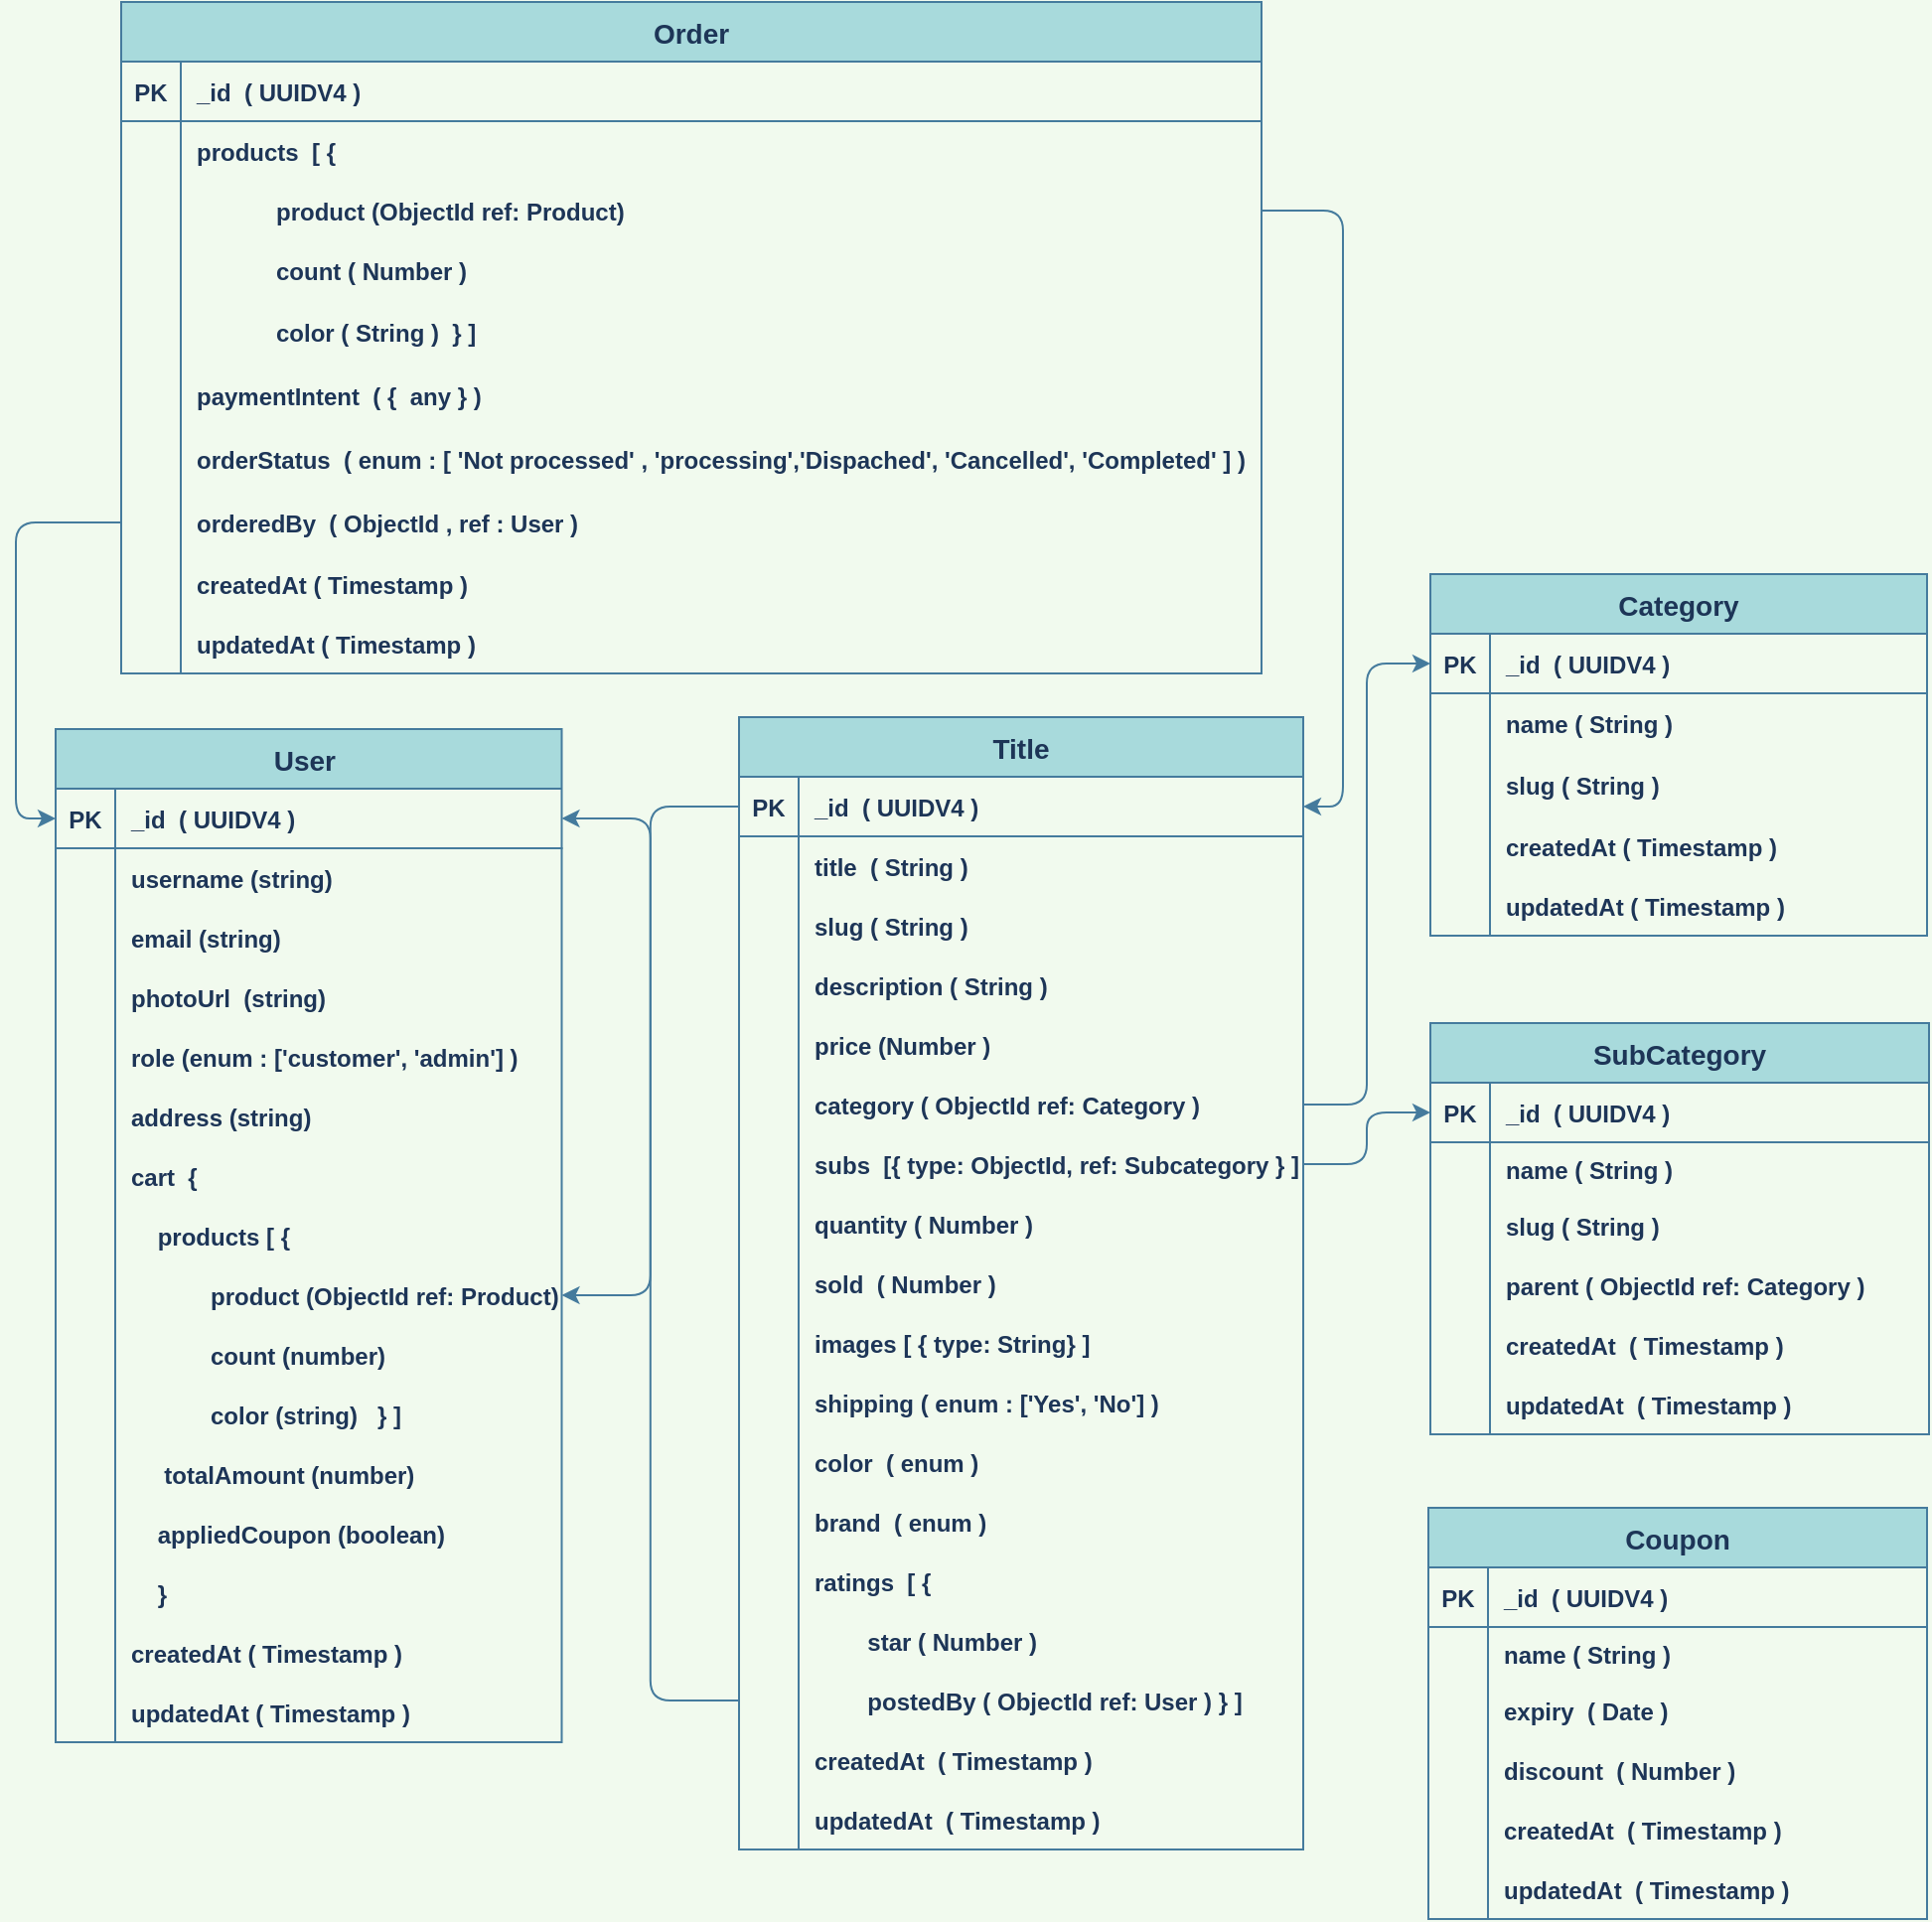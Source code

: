 <mxfile version="14.9.2" type="github">
  <diagram id="R2lEEEUBdFMjLlhIrx00" name="Page-1">
    <mxGraphModel dx="2544" dy="1368" grid="0" gridSize="7" guides="1" tooltips="1" connect="1" arrows="1" fold="1" page="0" pageScale="1" pageWidth="850" pageHeight="1100" background="#F1FAEE" math="0" shadow="0" extFonts="Permanent Marker^https://fonts.googleapis.com/css?family=Permanent+Marker">
      <root>
        <mxCell id="0" />
        <mxCell id="1" parent="0" />
        <mxCell id="C-vyLk0tnHw3VtMMgP7b-2" value="Title" style="shape=table;startSize=30;container=1;collapsible=1;childLayout=tableLayout;fixedRows=1;rowLines=0;fontStyle=1;align=center;resizeLast=1;fillColor=#A8DADC;strokeColor=#457B9D;fontColor=#1D3557;fontSize=14;strokeWidth=1;" parent="1" vertex="1">
          <mxGeometry x="421" y="11" width="284" height="570" as="geometry" />
        </mxCell>
        <mxCell id="C-vyLk0tnHw3VtMMgP7b-3" value="" style="shape=partialRectangle;collapsible=0;dropTarget=0;pointerEvents=0;fillColor=none;points=[[0,0.5],[1,0.5]];portConstraint=eastwest;top=0;left=0;right=0;bottom=1;strokeColor=#457B9D;fontColor=#1D3557;" parent="C-vyLk0tnHw3VtMMgP7b-2" vertex="1">
          <mxGeometry y="30" width="284" height="30" as="geometry" />
        </mxCell>
        <mxCell id="C-vyLk0tnHw3VtMMgP7b-4" value="PK" style="shape=partialRectangle;overflow=hidden;connectable=0;fillColor=none;top=0;left=0;bottom=0;right=0;fontStyle=1;strokeColor=#457B9D;fontColor=#1D3557;" parent="C-vyLk0tnHw3VtMMgP7b-3" vertex="1">
          <mxGeometry width="30" height="30" as="geometry" />
        </mxCell>
        <mxCell id="C-vyLk0tnHw3VtMMgP7b-5" value="_id  ( UUIDV4 )" style="shape=partialRectangle;overflow=hidden;connectable=0;fillColor=none;top=0;left=0;bottom=0;right=0;align=left;spacingLeft=6;fontStyle=1;strokeColor=#457B9D;fontColor=#1D3557;" parent="C-vyLk0tnHw3VtMMgP7b-3" vertex="1">
          <mxGeometry x="30" width="254" height="30" as="geometry" />
        </mxCell>
        <mxCell id="C-vyLk0tnHw3VtMMgP7b-9" value="" style="shape=partialRectangle;collapsible=0;dropTarget=0;pointerEvents=0;fillColor=none;points=[[0,0.5],[1,0.5]];portConstraint=eastwest;top=0;left=0;right=0;bottom=0;strokeColor=#457B9D;fontColor=#1D3557;" parent="C-vyLk0tnHw3VtMMgP7b-2" vertex="1">
          <mxGeometry y="60" width="284" height="30" as="geometry" />
        </mxCell>
        <mxCell id="C-vyLk0tnHw3VtMMgP7b-10" value="" style="shape=partialRectangle;overflow=hidden;connectable=0;fillColor=none;top=0;left=0;bottom=0;right=0;strokeColor=#457B9D;fontColor=#1D3557;" parent="C-vyLk0tnHw3VtMMgP7b-9" vertex="1">
          <mxGeometry width="30" height="30" as="geometry" />
        </mxCell>
        <mxCell id="C-vyLk0tnHw3VtMMgP7b-11" value="title  ( String )" style="shape=partialRectangle;overflow=hidden;connectable=0;fillColor=none;top=0;left=0;bottom=0;right=0;align=left;spacingLeft=6;strokeColor=#457B9D;fontColor=#1D3557;fontStyle=1" parent="C-vyLk0tnHw3VtMMgP7b-9" vertex="1">
          <mxGeometry x="30" width="254" height="30" as="geometry" />
        </mxCell>
        <mxCell id="fAeLCOr7OoeLn-wX_zpj-50" style="shape=partialRectangle;collapsible=0;dropTarget=0;pointerEvents=0;fillColor=none;points=[[0,0.5],[1,0.5]];portConstraint=eastwest;top=0;left=0;right=0;bottom=0;strokeColor=#457B9D;fontColor=#1D3557;" vertex="1" parent="C-vyLk0tnHw3VtMMgP7b-2">
          <mxGeometry y="90" width="284" height="30" as="geometry" />
        </mxCell>
        <mxCell id="fAeLCOr7OoeLn-wX_zpj-51" style="shape=partialRectangle;overflow=hidden;connectable=0;fillColor=none;top=0;left=0;bottom=0;right=0;strokeColor=#457B9D;fontColor=#1D3557;" vertex="1" parent="fAeLCOr7OoeLn-wX_zpj-50">
          <mxGeometry width="30" height="30" as="geometry" />
        </mxCell>
        <mxCell id="fAeLCOr7OoeLn-wX_zpj-52" value="slug ( String )" style="shape=partialRectangle;overflow=hidden;connectable=0;fillColor=none;top=0;left=0;bottom=0;right=0;align=left;spacingLeft=6;strokeColor=#457B9D;fontColor=#1D3557;fontStyle=1" vertex="1" parent="fAeLCOr7OoeLn-wX_zpj-50">
          <mxGeometry x="30" width="254" height="30" as="geometry" />
        </mxCell>
        <mxCell id="fAeLCOr7OoeLn-wX_zpj-53" style="shape=partialRectangle;collapsible=0;dropTarget=0;pointerEvents=0;fillColor=none;points=[[0,0.5],[1,0.5]];portConstraint=eastwest;top=0;left=0;right=0;bottom=0;strokeColor=#457B9D;fontColor=#1D3557;fontStyle=1" vertex="1" parent="C-vyLk0tnHw3VtMMgP7b-2">
          <mxGeometry y="120" width="284" height="30" as="geometry" />
        </mxCell>
        <mxCell id="fAeLCOr7OoeLn-wX_zpj-54" style="shape=partialRectangle;overflow=hidden;connectable=0;fillColor=none;top=0;left=0;bottom=0;right=0;strokeColor=#457B9D;fontColor=#1D3557;" vertex="1" parent="fAeLCOr7OoeLn-wX_zpj-53">
          <mxGeometry width="30" height="30" as="geometry" />
        </mxCell>
        <mxCell id="fAeLCOr7OoeLn-wX_zpj-55" value="description ( String )" style="shape=partialRectangle;overflow=hidden;connectable=0;fillColor=none;top=0;left=0;bottom=0;right=0;align=left;spacingLeft=6;strokeColor=#457B9D;fontColor=#1D3557;fontStyle=1" vertex="1" parent="fAeLCOr7OoeLn-wX_zpj-53">
          <mxGeometry x="30" width="254" height="30" as="geometry" />
        </mxCell>
        <mxCell id="fAeLCOr7OoeLn-wX_zpj-56" style="shape=partialRectangle;collapsible=0;dropTarget=0;pointerEvents=0;fillColor=none;points=[[0,0.5],[1,0.5]];portConstraint=eastwest;top=0;left=0;right=0;bottom=0;strokeColor=#457B9D;fontColor=#1D3557;" vertex="1" parent="C-vyLk0tnHw3VtMMgP7b-2">
          <mxGeometry y="150" width="284" height="30" as="geometry" />
        </mxCell>
        <mxCell id="fAeLCOr7OoeLn-wX_zpj-57" style="shape=partialRectangle;overflow=hidden;connectable=0;fillColor=none;top=0;left=0;bottom=0;right=0;strokeColor=#457B9D;fontColor=#1D3557;" vertex="1" parent="fAeLCOr7OoeLn-wX_zpj-56">
          <mxGeometry width="30" height="30" as="geometry" />
        </mxCell>
        <mxCell id="fAeLCOr7OoeLn-wX_zpj-58" value="price (Number )" style="shape=partialRectangle;overflow=hidden;connectable=0;fillColor=none;top=0;left=0;bottom=0;right=0;align=left;spacingLeft=6;strokeColor=#457B9D;fontColor=#1D3557;fontStyle=1" vertex="1" parent="fAeLCOr7OoeLn-wX_zpj-56">
          <mxGeometry x="30" width="254" height="30" as="geometry" />
        </mxCell>
        <mxCell id="fAeLCOr7OoeLn-wX_zpj-59" style="shape=partialRectangle;collapsible=0;dropTarget=0;pointerEvents=0;fillColor=none;points=[[0,0.5],[1,0.5]];portConstraint=eastwest;top=0;left=0;right=0;bottom=0;strokeColor=#457B9D;fontColor=#1D3557;" vertex="1" parent="C-vyLk0tnHw3VtMMgP7b-2">
          <mxGeometry y="180" width="284" height="30" as="geometry" />
        </mxCell>
        <mxCell id="fAeLCOr7OoeLn-wX_zpj-60" style="shape=partialRectangle;overflow=hidden;connectable=0;fillColor=none;top=0;left=0;bottom=0;right=0;strokeColor=#457B9D;fontColor=#1D3557;" vertex="1" parent="fAeLCOr7OoeLn-wX_zpj-59">
          <mxGeometry width="30" height="30" as="geometry" />
        </mxCell>
        <mxCell id="fAeLCOr7OoeLn-wX_zpj-61" value="category ( ObjectId ref: Category )" style="shape=partialRectangle;overflow=hidden;connectable=0;fillColor=none;top=0;left=0;bottom=0;right=0;align=left;spacingLeft=6;strokeColor=#457B9D;fontColor=#1D3557;fontStyle=1" vertex="1" parent="fAeLCOr7OoeLn-wX_zpj-59">
          <mxGeometry x="30" width="254" height="30" as="geometry" />
        </mxCell>
        <mxCell id="fAeLCOr7OoeLn-wX_zpj-62" style="shape=partialRectangle;collapsible=0;dropTarget=0;pointerEvents=0;fillColor=none;points=[[0,0.5],[1,0.5]];portConstraint=eastwest;top=0;left=0;right=0;bottom=0;strokeColor=#457B9D;fontColor=#1D3557;" vertex="1" parent="C-vyLk0tnHw3VtMMgP7b-2">
          <mxGeometry y="210" width="284" height="30" as="geometry" />
        </mxCell>
        <mxCell id="fAeLCOr7OoeLn-wX_zpj-63" style="shape=partialRectangle;overflow=hidden;connectable=0;fillColor=none;top=0;left=0;bottom=0;right=0;strokeColor=#457B9D;fontColor=#1D3557;" vertex="1" parent="fAeLCOr7OoeLn-wX_zpj-62">
          <mxGeometry width="30" height="30" as="geometry" />
        </mxCell>
        <mxCell id="fAeLCOr7OoeLn-wX_zpj-64" value="subs  [{ type: ObjectId, ref: Subcategory } ]" style="shape=partialRectangle;overflow=hidden;connectable=0;fillColor=none;top=0;left=0;bottom=0;right=0;align=left;spacingLeft=6;strokeColor=#457B9D;fontColor=#1D3557;fontStyle=1" vertex="1" parent="fAeLCOr7OoeLn-wX_zpj-62">
          <mxGeometry x="30" width="254" height="30" as="geometry" />
        </mxCell>
        <mxCell id="fAeLCOr7OoeLn-wX_zpj-65" style="shape=partialRectangle;collapsible=0;dropTarget=0;pointerEvents=0;fillColor=none;points=[[0,0.5],[1,0.5]];portConstraint=eastwest;top=0;left=0;right=0;bottom=0;strokeColor=#457B9D;fontColor=#1D3557;" vertex="1" parent="C-vyLk0tnHw3VtMMgP7b-2">
          <mxGeometry y="240" width="284" height="30" as="geometry" />
        </mxCell>
        <mxCell id="fAeLCOr7OoeLn-wX_zpj-66" style="shape=partialRectangle;overflow=hidden;connectable=0;fillColor=none;top=0;left=0;bottom=0;right=0;strokeColor=#457B9D;fontColor=#1D3557;" vertex="1" parent="fAeLCOr7OoeLn-wX_zpj-65">
          <mxGeometry width="30" height="30" as="geometry" />
        </mxCell>
        <mxCell id="fAeLCOr7OoeLn-wX_zpj-67" value="quantity ( Number )" style="shape=partialRectangle;overflow=hidden;connectable=0;fillColor=none;top=0;left=0;bottom=0;right=0;align=left;spacingLeft=6;strokeColor=#457B9D;fontColor=#1D3557;fontStyle=1" vertex="1" parent="fAeLCOr7OoeLn-wX_zpj-65">
          <mxGeometry x="30" width="254" height="30" as="geometry" />
        </mxCell>
        <mxCell id="fAeLCOr7OoeLn-wX_zpj-68" style="shape=partialRectangle;collapsible=0;dropTarget=0;pointerEvents=0;fillColor=none;points=[[0,0.5],[1,0.5]];portConstraint=eastwest;top=0;left=0;right=0;bottom=0;strokeColor=#457B9D;fontColor=#1D3557;" vertex="1" parent="C-vyLk0tnHw3VtMMgP7b-2">
          <mxGeometry y="270" width="284" height="30" as="geometry" />
        </mxCell>
        <mxCell id="fAeLCOr7OoeLn-wX_zpj-69" style="shape=partialRectangle;overflow=hidden;connectable=0;fillColor=none;top=0;left=0;bottom=0;right=0;strokeColor=#457B9D;fontColor=#1D3557;" vertex="1" parent="fAeLCOr7OoeLn-wX_zpj-68">
          <mxGeometry width="30" height="30" as="geometry" />
        </mxCell>
        <mxCell id="fAeLCOr7OoeLn-wX_zpj-70" value="sold  ( Number )" style="shape=partialRectangle;overflow=hidden;connectable=0;fillColor=none;top=0;left=0;bottom=0;right=0;align=left;spacingLeft=6;strokeColor=#457B9D;fontColor=#1D3557;fontStyle=1" vertex="1" parent="fAeLCOr7OoeLn-wX_zpj-68">
          <mxGeometry x="30" width="254" height="30" as="geometry" />
        </mxCell>
        <mxCell id="fAeLCOr7OoeLn-wX_zpj-71" style="shape=partialRectangle;collapsible=0;dropTarget=0;pointerEvents=0;fillColor=none;points=[[0,0.5],[1,0.5]];portConstraint=eastwest;top=0;left=0;right=0;bottom=0;strokeColor=#457B9D;fontColor=#1D3557;" vertex="1" parent="C-vyLk0tnHw3VtMMgP7b-2">
          <mxGeometry y="300" width="284" height="30" as="geometry" />
        </mxCell>
        <mxCell id="fAeLCOr7OoeLn-wX_zpj-72" style="shape=partialRectangle;overflow=hidden;connectable=0;fillColor=none;top=0;left=0;bottom=0;right=0;strokeColor=#457B9D;fontColor=#1D3557;" vertex="1" parent="fAeLCOr7OoeLn-wX_zpj-71">
          <mxGeometry width="30" height="30" as="geometry" />
        </mxCell>
        <mxCell id="fAeLCOr7OoeLn-wX_zpj-73" value="images [ { type: String} ]" style="shape=partialRectangle;overflow=hidden;connectable=0;fillColor=none;top=0;left=0;bottom=0;right=0;align=left;spacingLeft=6;strokeColor=#457B9D;fontColor=#1D3557;fontStyle=1" vertex="1" parent="fAeLCOr7OoeLn-wX_zpj-71">
          <mxGeometry x="30" width="254" height="30" as="geometry" />
        </mxCell>
        <mxCell id="fAeLCOr7OoeLn-wX_zpj-74" style="shape=partialRectangle;collapsible=0;dropTarget=0;pointerEvents=0;fillColor=none;points=[[0,0.5],[1,0.5]];portConstraint=eastwest;top=0;left=0;right=0;bottom=0;strokeColor=#457B9D;fontColor=#1D3557;" vertex="1" parent="C-vyLk0tnHw3VtMMgP7b-2">
          <mxGeometry y="330" width="284" height="30" as="geometry" />
        </mxCell>
        <mxCell id="fAeLCOr7OoeLn-wX_zpj-75" style="shape=partialRectangle;overflow=hidden;connectable=0;fillColor=none;top=0;left=0;bottom=0;right=0;strokeColor=#457B9D;fontColor=#1D3557;" vertex="1" parent="fAeLCOr7OoeLn-wX_zpj-74">
          <mxGeometry width="30" height="30" as="geometry" />
        </mxCell>
        <mxCell id="fAeLCOr7OoeLn-wX_zpj-76" value="shipping ( enum : [&#39;Yes&#39;, &#39;No&#39;] )" style="shape=partialRectangle;overflow=hidden;connectable=0;fillColor=none;top=0;left=0;bottom=0;right=0;align=left;spacingLeft=6;strokeColor=#457B9D;fontColor=#1D3557;fontStyle=1" vertex="1" parent="fAeLCOr7OoeLn-wX_zpj-74">
          <mxGeometry x="30" width="254" height="30" as="geometry" />
        </mxCell>
        <mxCell id="fAeLCOr7OoeLn-wX_zpj-80" style="shape=partialRectangle;collapsible=0;dropTarget=0;pointerEvents=0;fillColor=none;points=[[0,0.5],[1,0.5]];portConstraint=eastwest;top=0;left=0;right=0;bottom=0;strokeColor=#457B9D;fontColor=#1D3557;" vertex="1" parent="C-vyLk0tnHw3VtMMgP7b-2">
          <mxGeometry y="360" width="284" height="30" as="geometry" />
        </mxCell>
        <mxCell id="fAeLCOr7OoeLn-wX_zpj-81" style="shape=partialRectangle;overflow=hidden;connectable=0;fillColor=none;top=0;left=0;bottom=0;right=0;strokeColor=#457B9D;fontColor=#1D3557;" vertex="1" parent="fAeLCOr7OoeLn-wX_zpj-80">
          <mxGeometry width="30" height="30" as="geometry" />
        </mxCell>
        <mxCell id="fAeLCOr7OoeLn-wX_zpj-82" value="color  ( enum )" style="shape=partialRectangle;overflow=hidden;connectable=0;fillColor=none;top=0;left=0;bottom=0;right=0;align=left;spacingLeft=6;strokeColor=#457B9D;fontColor=#1D3557;fontStyle=1" vertex="1" parent="fAeLCOr7OoeLn-wX_zpj-80">
          <mxGeometry x="30" width="254" height="30" as="geometry" />
        </mxCell>
        <mxCell id="fAeLCOr7OoeLn-wX_zpj-77" style="shape=partialRectangle;collapsible=0;dropTarget=0;pointerEvents=0;fillColor=none;points=[[0,0.5],[1,0.5]];portConstraint=eastwest;top=0;left=0;right=0;bottom=0;strokeColor=#457B9D;fontColor=#1D3557;" vertex="1" parent="C-vyLk0tnHw3VtMMgP7b-2">
          <mxGeometry y="390" width="284" height="30" as="geometry" />
        </mxCell>
        <mxCell id="fAeLCOr7OoeLn-wX_zpj-78" style="shape=partialRectangle;overflow=hidden;connectable=0;fillColor=none;top=0;left=0;bottom=0;right=0;strokeColor=#457B9D;fontColor=#1D3557;" vertex="1" parent="fAeLCOr7OoeLn-wX_zpj-77">
          <mxGeometry width="30" height="30" as="geometry" />
        </mxCell>
        <mxCell id="fAeLCOr7OoeLn-wX_zpj-79" value="brand  ( enum )" style="shape=partialRectangle;overflow=hidden;connectable=0;fillColor=none;top=0;left=0;bottom=0;right=0;align=left;spacingLeft=6;strokeColor=#457B9D;fontColor=#1D3557;fontStyle=1" vertex="1" parent="fAeLCOr7OoeLn-wX_zpj-77">
          <mxGeometry x="30" width="254" height="30" as="geometry" />
        </mxCell>
        <mxCell id="fAeLCOr7OoeLn-wX_zpj-83" style="shape=partialRectangle;collapsible=0;dropTarget=0;pointerEvents=0;fillColor=none;points=[[0,0.5],[1,0.5]];portConstraint=eastwest;top=0;left=0;right=0;bottom=0;strokeColor=#457B9D;fontColor=#1D3557;" vertex="1" parent="C-vyLk0tnHw3VtMMgP7b-2">
          <mxGeometry y="420" width="284" height="30" as="geometry" />
        </mxCell>
        <mxCell id="fAeLCOr7OoeLn-wX_zpj-84" style="shape=partialRectangle;overflow=hidden;connectable=0;fillColor=none;top=0;left=0;bottom=0;right=0;strokeColor=#457B9D;fontColor=#1D3557;" vertex="1" parent="fAeLCOr7OoeLn-wX_zpj-83">
          <mxGeometry width="30" height="30" as="geometry" />
        </mxCell>
        <mxCell id="fAeLCOr7OoeLn-wX_zpj-85" value="ratings  [ {" style="shape=partialRectangle;overflow=hidden;connectable=0;fillColor=none;top=0;left=0;bottom=0;right=0;align=left;spacingLeft=6;strokeColor=#457B9D;fontColor=#1D3557;fontStyle=1" vertex="1" parent="fAeLCOr7OoeLn-wX_zpj-83">
          <mxGeometry x="30" width="254" height="30" as="geometry" />
        </mxCell>
        <mxCell id="fAeLCOr7OoeLn-wX_zpj-92" style="shape=partialRectangle;collapsible=0;dropTarget=0;pointerEvents=0;fillColor=none;points=[[0,0.5],[1,0.5]];portConstraint=eastwest;top=0;left=0;right=0;bottom=0;strokeColor=#457B9D;fontColor=#1D3557;" vertex="1" parent="C-vyLk0tnHw3VtMMgP7b-2">
          <mxGeometry y="450" width="284" height="30" as="geometry" />
        </mxCell>
        <mxCell id="fAeLCOr7OoeLn-wX_zpj-93" style="shape=partialRectangle;overflow=hidden;connectable=0;fillColor=none;top=0;left=0;bottom=0;right=0;strokeColor=#457B9D;fontColor=#1D3557;" vertex="1" parent="fAeLCOr7OoeLn-wX_zpj-92">
          <mxGeometry width="30" height="30" as="geometry" />
        </mxCell>
        <mxCell id="fAeLCOr7OoeLn-wX_zpj-94" value="        star  ( Number )" style="shape=partialRectangle;overflow=hidden;connectable=0;fillColor=none;top=0;left=0;bottom=0;right=0;align=left;spacingLeft=6;strokeColor=#457B9D;fontColor=#1D3557;fontStyle=1" vertex="1" parent="fAeLCOr7OoeLn-wX_zpj-92">
          <mxGeometry x="30" width="254" height="30" as="geometry" />
        </mxCell>
        <mxCell id="fAeLCOr7OoeLn-wX_zpj-89" style="shape=partialRectangle;collapsible=0;dropTarget=0;pointerEvents=0;fillColor=none;points=[[0,0.5],[1,0.5]];portConstraint=eastwest;top=0;left=0;right=0;bottom=0;strokeColor=#457B9D;fontColor=#1D3557;" vertex="1" parent="C-vyLk0tnHw3VtMMgP7b-2">
          <mxGeometry y="480" width="284" height="30" as="geometry" />
        </mxCell>
        <mxCell id="fAeLCOr7OoeLn-wX_zpj-90" style="shape=partialRectangle;overflow=hidden;connectable=0;fillColor=none;top=0;left=0;bottom=0;right=0;strokeColor=#457B9D;fontColor=#1D3557;" vertex="1" parent="fAeLCOr7OoeLn-wX_zpj-89">
          <mxGeometry width="30" height="30" as="geometry" />
        </mxCell>
        <mxCell id="fAeLCOr7OoeLn-wX_zpj-91" value="        postedBy  ( ObjectId  ref: User )  } ]" style="shape=partialRectangle;overflow=hidden;connectable=0;fillColor=none;top=0;left=0;bottom=0;right=0;align=left;spacingLeft=6;strokeColor=#457B9D;fontColor=#1D3557;fontStyle=1" vertex="1" parent="fAeLCOr7OoeLn-wX_zpj-89">
          <mxGeometry x="30" width="254" height="30" as="geometry" />
        </mxCell>
        <mxCell id="fAeLCOr7OoeLn-wX_zpj-86" style="shape=partialRectangle;collapsible=0;dropTarget=0;pointerEvents=0;fillColor=none;points=[[0,0.5],[1,0.5]];portConstraint=eastwest;top=0;left=0;right=0;bottom=0;strokeColor=#457B9D;fontColor=#1D3557;" vertex="1" parent="C-vyLk0tnHw3VtMMgP7b-2">
          <mxGeometry y="510" width="284" height="30" as="geometry" />
        </mxCell>
        <mxCell id="fAeLCOr7OoeLn-wX_zpj-87" style="shape=partialRectangle;overflow=hidden;connectable=0;fillColor=none;top=0;left=0;bottom=0;right=0;strokeColor=#457B9D;fontColor=#1D3557;" vertex="1" parent="fAeLCOr7OoeLn-wX_zpj-86">
          <mxGeometry width="30" height="30" as="geometry" />
        </mxCell>
        <mxCell id="fAeLCOr7OoeLn-wX_zpj-88" value="createdAt  ( Timestamp )" style="shape=partialRectangle;overflow=hidden;connectable=0;fillColor=none;top=0;left=0;bottom=0;right=0;align=left;spacingLeft=6;strokeColor=#457B9D;fontColor=#1D3557;fontStyle=1" vertex="1" parent="fAeLCOr7OoeLn-wX_zpj-86">
          <mxGeometry x="30" width="254" height="30" as="geometry" />
        </mxCell>
        <mxCell id="fAeLCOr7OoeLn-wX_zpj-95" style="shape=partialRectangle;collapsible=0;dropTarget=0;pointerEvents=0;fillColor=none;points=[[0,0.5],[1,0.5]];portConstraint=eastwest;top=0;left=0;right=0;bottom=0;strokeColor=#457B9D;fontColor=#1D3557;" vertex="1" parent="C-vyLk0tnHw3VtMMgP7b-2">
          <mxGeometry y="540" width="284" height="30" as="geometry" />
        </mxCell>
        <mxCell id="fAeLCOr7OoeLn-wX_zpj-96" style="shape=partialRectangle;overflow=hidden;connectable=0;fillColor=none;top=0;left=0;bottom=0;right=0;strokeColor=#457B9D;fontColor=#1D3557;" vertex="1" parent="fAeLCOr7OoeLn-wX_zpj-95">
          <mxGeometry width="30" height="30" as="geometry" />
        </mxCell>
        <mxCell id="fAeLCOr7OoeLn-wX_zpj-97" value="updatedAt  ( Timestamp )" style="shape=partialRectangle;overflow=hidden;connectable=0;fillColor=none;top=0;left=0;bottom=0;right=0;align=left;spacingLeft=6;strokeColor=#457B9D;fontColor=#1D3557;fontStyle=1" vertex="1" parent="fAeLCOr7OoeLn-wX_zpj-95">
          <mxGeometry x="30" width="254" height="30" as="geometry" />
        </mxCell>
        <mxCell id="C-vyLk0tnHw3VtMMgP7b-13" value="Category" style="shape=table;startSize=30;container=1;collapsible=1;childLayout=tableLayout;fixedRows=1;rowLines=0;fontStyle=1;align=center;resizeLast=1;fillColor=#A8DADC;strokeColor=#457B9D;fontColor=#1D3557;fontSize=14;strokeWidth=1;" parent="1" vertex="1">
          <mxGeometry x="769" y="-61" width="250" height="182" as="geometry" />
        </mxCell>
        <mxCell id="C-vyLk0tnHw3VtMMgP7b-14" value="" style="shape=partialRectangle;collapsible=0;dropTarget=0;pointerEvents=0;fillColor=none;points=[[0,0.5],[1,0.5]];portConstraint=eastwest;top=0;left=0;right=0;bottom=1;strokeColor=#457B9D;fontColor=#1D3557;" parent="C-vyLk0tnHw3VtMMgP7b-13" vertex="1">
          <mxGeometry y="30" width="250" height="30" as="geometry" />
        </mxCell>
        <mxCell id="C-vyLk0tnHw3VtMMgP7b-15" value="PK" style="shape=partialRectangle;overflow=hidden;connectable=0;fillColor=none;top=0;left=0;bottom=0;right=0;fontStyle=1;strokeColor=#457B9D;fontColor=#1D3557;" parent="C-vyLk0tnHw3VtMMgP7b-14" vertex="1">
          <mxGeometry width="30" height="30" as="geometry" />
        </mxCell>
        <mxCell id="C-vyLk0tnHw3VtMMgP7b-16" value="_id  ( UUIDV4 )" style="shape=partialRectangle;overflow=hidden;connectable=0;fillColor=none;top=0;left=0;bottom=0;right=0;align=left;spacingLeft=6;fontStyle=1;strokeColor=#457B9D;fontColor=#1D3557;" parent="C-vyLk0tnHw3VtMMgP7b-14" vertex="1">
          <mxGeometry x="30" width="220" height="30" as="geometry" />
        </mxCell>
        <mxCell id="C-vyLk0tnHw3VtMMgP7b-17" value="" style="shape=partialRectangle;collapsible=0;dropTarget=0;pointerEvents=0;fillColor=none;points=[[0,0.5],[1,0.5]];portConstraint=eastwest;top=0;left=0;right=0;bottom=0;strokeColor=#457B9D;fontColor=#1D3557;" parent="C-vyLk0tnHw3VtMMgP7b-13" vertex="1">
          <mxGeometry y="60" width="250" height="30" as="geometry" />
        </mxCell>
        <mxCell id="C-vyLk0tnHw3VtMMgP7b-18" value="" style="shape=partialRectangle;overflow=hidden;connectable=0;fillColor=none;top=0;left=0;bottom=0;right=0;strokeColor=#457B9D;fontColor=#1D3557;" parent="C-vyLk0tnHw3VtMMgP7b-17" vertex="1">
          <mxGeometry width="30" height="30" as="geometry" />
        </mxCell>
        <mxCell id="C-vyLk0tnHw3VtMMgP7b-19" value="name ( String ) " style="shape=partialRectangle;overflow=hidden;connectable=0;fillColor=none;top=0;left=0;bottom=0;right=0;align=left;spacingLeft=6;strokeColor=#457B9D;fontColor=#1D3557;fontStyle=1" parent="C-vyLk0tnHw3VtMMgP7b-17" vertex="1">
          <mxGeometry x="30" width="220" height="30" as="geometry" />
        </mxCell>
        <mxCell id="C-vyLk0tnHw3VtMMgP7b-20" value="" style="shape=partialRectangle;collapsible=0;dropTarget=0;pointerEvents=0;fillColor=none;points=[[0,0.5],[1,0.5]];portConstraint=eastwest;top=0;left=0;right=0;bottom=0;strokeColor=#457B9D;fontColor=#1D3557;" parent="C-vyLk0tnHw3VtMMgP7b-13" vertex="1">
          <mxGeometry y="90" width="250" height="32" as="geometry" />
        </mxCell>
        <mxCell id="C-vyLk0tnHw3VtMMgP7b-21" value="" style="shape=partialRectangle;overflow=hidden;connectable=0;fillColor=none;top=0;left=0;bottom=0;right=0;strokeColor=#457B9D;fontColor=#1D3557;" parent="C-vyLk0tnHw3VtMMgP7b-20" vertex="1">
          <mxGeometry width="30" height="32" as="geometry" />
        </mxCell>
        <mxCell id="C-vyLk0tnHw3VtMMgP7b-22" value="slug ( String )" style="shape=partialRectangle;overflow=hidden;connectable=0;fillColor=none;top=0;left=0;bottom=0;right=0;align=left;spacingLeft=6;strokeColor=#457B9D;fontColor=#1D3557;fontStyle=1" parent="C-vyLk0tnHw3VtMMgP7b-20" vertex="1">
          <mxGeometry x="30" width="220" height="32" as="geometry" />
        </mxCell>
        <mxCell id="fAeLCOr7OoeLn-wX_zpj-14" style="shape=partialRectangle;collapsible=0;dropTarget=0;pointerEvents=0;fillColor=none;points=[[0,0.5],[1,0.5]];portConstraint=eastwest;top=0;left=0;right=0;bottom=0;strokeColor=#457B9D;fontColor=#1D3557;" vertex="1" parent="C-vyLk0tnHw3VtMMgP7b-13">
          <mxGeometry y="122" width="250" height="30" as="geometry" />
        </mxCell>
        <mxCell id="fAeLCOr7OoeLn-wX_zpj-15" style="shape=partialRectangle;overflow=hidden;connectable=0;fillColor=none;top=0;left=0;bottom=0;right=0;strokeColor=#457B9D;fontColor=#1D3557;" vertex="1" parent="fAeLCOr7OoeLn-wX_zpj-14">
          <mxGeometry width="30" height="30" as="geometry" />
        </mxCell>
        <mxCell id="fAeLCOr7OoeLn-wX_zpj-16" value="createdAt ( Timestamp )        " style="shape=partialRectangle;overflow=hidden;connectable=0;fillColor=none;top=0;left=0;bottom=0;right=0;align=left;spacingLeft=6;strokeColor=#457B9D;fontColor=#1D3557;fontStyle=1" vertex="1" parent="fAeLCOr7OoeLn-wX_zpj-14">
          <mxGeometry x="30" width="220" height="30" as="geometry" />
        </mxCell>
        <mxCell id="fAeLCOr7OoeLn-wX_zpj-11" style="shape=partialRectangle;collapsible=0;dropTarget=0;pointerEvents=0;fillColor=none;points=[[0,0.5],[1,0.5]];portConstraint=eastwest;top=0;left=0;right=0;bottom=0;strokeColor=#457B9D;fontColor=#1D3557;" vertex="1" parent="C-vyLk0tnHw3VtMMgP7b-13">
          <mxGeometry y="152" width="250" height="30" as="geometry" />
        </mxCell>
        <mxCell id="fAeLCOr7OoeLn-wX_zpj-12" style="shape=partialRectangle;overflow=hidden;connectable=0;fillColor=none;top=0;left=0;bottom=0;right=0;strokeColor=#457B9D;fontColor=#1D3557;" vertex="1" parent="fAeLCOr7OoeLn-wX_zpj-11">
          <mxGeometry width="30" height="30" as="geometry" />
        </mxCell>
        <mxCell id="fAeLCOr7OoeLn-wX_zpj-13" value="updatedAt ( Timestamp )" style="shape=partialRectangle;overflow=hidden;connectable=0;fillColor=none;top=0;left=0;bottom=0;right=0;align=left;spacingLeft=6;strokeColor=#457B9D;fontColor=#1D3557;fontStyle=1" vertex="1" parent="fAeLCOr7OoeLn-wX_zpj-11">
          <mxGeometry x="30" width="220" height="30" as="geometry" />
        </mxCell>
        <mxCell id="C-vyLk0tnHw3VtMMgP7b-23" value="User " style="shape=table;startSize=30;container=1;collapsible=1;childLayout=tableLayout;fixedRows=1;rowLines=0;fontStyle=1;align=center;resizeLast=1;strokeWidth=1;swimlaneFillColor=none;strokeColor=#457B9D;fillColor=#A8DADC;fontSize=14;fontColor=#1D3557;" parent="1" vertex="1">
          <mxGeometry x="77" y="17" width="254.75" height="510" as="geometry" />
        </mxCell>
        <mxCell id="C-vyLk0tnHw3VtMMgP7b-24" value="" style="shape=partialRectangle;collapsible=0;dropTarget=0;pointerEvents=0;fillColor=none;points=[[0,0.5],[1,0.5]];portConstraint=eastwest;top=0;left=0;right=0;bottom=1;strokeColor=#457B9D;fontColor=#1D3557;" parent="C-vyLk0tnHw3VtMMgP7b-23" vertex="1">
          <mxGeometry y="30" width="254.75" height="30" as="geometry" />
        </mxCell>
        <mxCell id="C-vyLk0tnHw3VtMMgP7b-25" value="PK" style="shape=partialRectangle;overflow=hidden;connectable=0;fillColor=none;top=0;left=0;bottom=0;right=0;fontStyle=1;strokeColor=#457B9D;fontColor=#1D3557;" parent="C-vyLk0tnHw3VtMMgP7b-24" vertex="1">
          <mxGeometry width="30" height="30" as="geometry" />
        </mxCell>
        <mxCell id="C-vyLk0tnHw3VtMMgP7b-26" value="_id  ( UUIDV4 )" style="shape=partialRectangle;overflow=hidden;connectable=0;fillColor=none;top=0;left=0;bottom=0;right=0;align=left;spacingLeft=6;fontStyle=1;strokeColor=#457B9D;fontColor=#1D3557;" parent="C-vyLk0tnHw3VtMMgP7b-24" vertex="1">
          <mxGeometry x="30" width="224.75" height="30" as="geometry" />
        </mxCell>
        <mxCell id="C-vyLk0tnHw3VtMMgP7b-27" value="" style="shape=partialRectangle;collapsible=0;dropTarget=0;pointerEvents=0;fillColor=none;points=[[0,0.5],[1,0.5]];portConstraint=eastwest;top=0;left=0;right=0;bottom=0;strokeColor=#457B9D;fontColor=#1D3557;perimeterSpacing=3;shadow=0;sketch=0;" parent="C-vyLk0tnHw3VtMMgP7b-23" vertex="1">
          <mxGeometry y="60" width="254.75" height="30" as="geometry" />
        </mxCell>
        <mxCell id="C-vyLk0tnHw3VtMMgP7b-28" value="" style="shape=partialRectangle;overflow=hidden;connectable=0;fillColor=none;top=0;left=0;bottom=0;right=0;strokeColor=#457B9D;fontColor=#1D3557;" parent="C-vyLk0tnHw3VtMMgP7b-27" vertex="1">
          <mxGeometry width="30" height="30" as="geometry" />
        </mxCell>
        <mxCell id="C-vyLk0tnHw3VtMMgP7b-29" value="username (string) " style="shape=partialRectangle;overflow=hidden;connectable=0;fillColor=none;top=0;left=0;bottom=0;right=0;align=left;spacingLeft=6;strokeColor=#457B9D;fontColor=#1D3557;strokeWidth=8;fontStyle=1" parent="C-vyLk0tnHw3VtMMgP7b-27" vertex="1">
          <mxGeometry x="30" width="224.75" height="30" as="geometry" />
        </mxCell>
        <mxCell id="O8ANpOu0Xrt8_Nv_HSTI-1" style="shape=partialRectangle;collapsible=0;dropTarget=0;pointerEvents=0;fillColor=none;points=[[0,0.5],[1,0.5]];portConstraint=eastwest;top=0;left=0;right=0;bottom=0;strokeColor=#457B9D;fontColor=#1D3557;" parent="C-vyLk0tnHw3VtMMgP7b-23" vertex="1">
          <mxGeometry y="90" width="254.75" height="30" as="geometry" />
        </mxCell>
        <mxCell id="O8ANpOu0Xrt8_Nv_HSTI-2" style="shape=partialRectangle;overflow=hidden;connectable=0;fillColor=none;top=0;left=0;bottom=0;right=0;strokeColor=#457B9D;fontColor=#1D3557;" parent="O8ANpOu0Xrt8_Nv_HSTI-1" vertex="1">
          <mxGeometry width="30" height="30" as="geometry" />
        </mxCell>
        <mxCell id="O8ANpOu0Xrt8_Nv_HSTI-3" value="email (string) " style="shape=partialRectangle;overflow=hidden;connectable=0;fillColor=none;top=0;left=0;bottom=0;right=0;align=left;spacingLeft=6;strokeColor=#457B9D;fontColor=#1D3557;fontStyle=1" parent="O8ANpOu0Xrt8_Nv_HSTI-1" vertex="1">
          <mxGeometry x="30" width="224.75" height="30" as="geometry" />
        </mxCell>
        <mxCell id="O8ANpOu0Xrt8_Nv_HSTI-16" style="shape=partialRectangle;collapsible=0;dropTarget=0;pointerEvents=0;fillColor=none;points=[[0,0.5],[1,0.5]];portConstraint=eastwest;top=0;left=0;right=0;bottom=0;strokeColor=#457B9D;fontColor=#1D3557;" parent="C-vyLk0tnHw3VtMMgP7b-23" vertex="1">
          <mxGeometry y="120" width="254.75" height="30" as="geometry" />
        </mxCell>
        <mxCell id="O8ANpOu0Xrt8_Nv_HSTI-17" value="&#xa;&#xa;&lt;span style=&quot;color: rgb(29, 53, 87); font-family: helvetica; font-size: 12px; font-style: normal; font-weight: 400; letter-spacing: normal; text-align: left; text-indent: 0px; text-transform: none; word-spacing: 0px; background-color: rgb(255, 255, 255); display: inline; float: none;&quot;&gt;customer_name char(50) NOT NULL&lt;/span&gt;&#xa;&#xa;" style="shape=partialRectangle;overflow=hidden;connectable=0;fillColor=none;top=0;left=0;bottom=0;right=0;strokeColor=#457B9D;fontColor=#1D3557;" parent="O8ANpOu0Xrt8_Nv_HSTI-16" vertex="1">
          <mxGeometry width="30" height="30" as="geometry" />
        </mxCell>
        <mxCell id="O8ANpOu0Xrt8_Nv_HSTI-18" value="photoUrl  (string)" style="shape=partialRectangle;overflow=hidden;connectable=0;fillColor=none;top=0;left=0;bottom=0;right=0;align=left;spacingLeft=6;strokeColor=#457B9D;fontColor=#1D3557;fontStyle=1" parent="O8ANpOu0Xrt8_Nv_HSTI-16" vertex="1">
          <mxGeometry x="30" width="224.75" height="30" as="geometry" />
        </mxCell>
        <mxCell id="O8ANpOu0Xrt8_Nv_HSTI-13" style="shape=partialRectangle;collapsible=0;dropTarget=0;pointerEvents=0;fillColor=none;points=[[0,0.5],[1,0.5]];portConstraint=eastwest;top=0;left=0;right=0;bottom=0;strokeColor=#457B9D;fontColor=#1D3557;" parent="C-vyLk0tnHw3VtMMgP7b-23" vertex="1">
          <mxGeometry y="150" width="254.75" height="30" as="geometry" />
        </mxCell>
        <mxCell id="O8ANpOu0Xrt8_Nv_HSTI-14" style="shape=partialRectangle;overflow=hidden;connectable=0;fillColor=none;top=0;left=0;bottom=0;right=0;strokeColor=#457B9D;fontColor=#1D3557;" parent="O8ANpOu0Xrt8_Nv_HSTI-13" vertex="1">
          <mxGeometry width="30" height="30" as="geometry" />
        </mxCell>
        <mxCell id="O8ANpOu0Xrt8_Nv_HSTI-15" value="role (enum : [&#39;customer&#39;, &#39;admin&#39;] )  " style="shape=partialRectangle;overflow=hidden;connectable=0;fillColor=none;top=0;left=0;bottom=0;right=0;align=left;spacingLeft=6;strokeColor=#457B9D;fontColor=#1D3557;fontStyle=1" parent="O8ANpOu0Xrt8_Nv_HSTI-13" vertex="1">
          <mxGeometry x="30" width="224.75" height="30" as="geometry" />
        </mxCell>
        <mxCell id="O8ANpOu0Xrt8_Nv_HSTI-10" style="shape=partialRectangle;collapsible=0;dropTarget=0;pointerEvents=0;fillColor=none;points=[[0,0.5],[1,0.5]];portConstraint=eastwest;top=0;left=0;right=0;bottom=0;strokeColor=#457B9D;fontColor=#1D3557;" parent="C-vyLk0tnHw3VtMMgP7b-23" vertex="1">
          <mxGeometry y="180" width="254.75" height="30" as="geometry" />
        </mxCell>
        <mxCell id="O8ANpOu0Xrt8_Nv_HSTI-11" style="shape=partialRectangle;overflow=hidden;connectable=0;fillColor=none;top=0;left=0;bottom=0;right=0;strokeColor=#457B9D;fontColor=#1D3557;" parent="O8ANpOu0Xrt8_Nv_HSTI-10" vertex="1">
          <mxGeometry width="30" height="30" as="geometry" />
        </mxCell>
        <mxCell id="O8ANpOu0Xrt8_Nv_HSTI-12" value="address (string) " style="shape=partialRectangle;overflow=hidden;connectable=0;fillColor=none;top=0;left=0;bottom=0;right=0;align=left;spacingLeft=6;strokeColor=#457B9D;fontColor=#1D3557;fontStyle=1" parent="O8ANpOu0Xrt8_Nv_HSTI-10" vertex="1">
          <mxGeometry x="30" width="224.75" height="30" as="geometry" />
        </mxCell>
        <mxCell id="O8ANpOu0Xrt8_Nv_HSTI-7" style="shape=partialRectangle;collapsible=0;dropTarget=0;pointerEvents=0;fillColor=none;points=[[0,0.5],[1,0.5]];portConstraint=eastwest;top=0;left=0;right=0;bottom=0;strokeColor=#457B9D;fontColor=#1D3557;" parent="C-vyLk0tnHw3VtMMgP7b-23" vertex="1">
          <mxGeometry y="210" width="254.75" height="30" as="geometry" />
        </mxCell>
        <mxCell id="O8ANpOu0Xrt8_Nv_HSTI-8" style="shape=partialRectangle;overflow=hidden;connectable=0;fillColor=none;top=0;left=0;bottom=0;right=0;strokeColor=#457B9D;fontColor=#1D3557;" parent="O8ANpOu0Xrt8_Nv_HSTI-7" vertex="1">
          <mxGeometry width="30" height="30" as="geometry" />
        </mxCell>
        <mxCell id="O8ANpOu0Xrt8_Nv_HSTI-9" value="cart  {" style="shape=partialRectangle;overflow=hidden;connectable=0;fillColor=none;top=0;left=0;bottom=0;right=0;align=left;spacingLeft=6;strokeColor=#457B9D;fontColor=#1D3557;fontStyle=1" parent="O8ANpOu0Xrt8_Nv_HSTI-7" vertex="1">
          <mxGeometry x="30" width="224.75" height="30" as="geometry" />
        </mxCell>
        <mxCell id="O8ANpOu0Xrt8_Nv_HSTI-4" style="shape=partialRectangle;collapsible=0;dropTarget=0;pointerEvents=0;fillColor=none;points=[[0,0.5],[1,0.5]];portConstraint=eastwest;top=0;left=0;right=0;bottom=0;strokeColor=#457B9D;fontColor=#1D3557;" parent="C-vyLk0tnHw3VtMMgP7b-23" vertex="1">
          <mxGeometry y="240" width="254.75" height="30" as="geometry" />
        </mxCell>
        <mxCell id="O8ANpOu0Xrt8_Nv_HSTI-5" style="shape=partialRectangle;overflow=hidden;connectable=0;fillColor=none;top=0;left=0;bottom=0;right=0;strokeColor=#457B9D;fontColor=#1D3557;" parent="O8ANpOu0Xrt8_Nv_HSTI-4" vertex="1">
          <mxGeometry width="30" height="30" as="geometry" />
        </mxCell>
        <mxCell id="O8ANpOu0Xrt8_Nv_HSTI-6" value="    products [ {" style="shape=partialRectangle;overflow=hidden;connectable=0;top=0;left=0;bottom=0;right=0;align=left;spacingLeft=6;strokeColor=#457B9D;fontColor=#1D3557;fillColor=none;perimeterSpacing=2;strokeWidth=2;fontStyle=1" parent="O8ANpOu0Xrt8_Nv_HSTI-4" vertex="1">
          <mxGeometry x="30" width="224.75" height="30" as="geometry" />
        </mxCell>
        <mxCell id="O8ANpOu0Xrt8_Nv_HSTI-33" style="shape=partialRectangle;collapsible=0;dropTarget=0;pointerEvents=0;fillColor=none;points=[[0,0.5],[1,0.5]];portConstraint=eastwest;top=0;left=0;right=0;bottom=0;strokeColor=#457B9D;fontColor=#1D3557;" parent="C-vyLk0tnHw3VtMMgP7b-23" vertex="1">
          <mxGeometry y="270" width="254.75" height="30" as="geometry" />
        </mxCell>
        <mxCell id="O8ANpOu0Xrt8_Nv_HSTI-34" style="shape=partialRectangle;overflow=hidden;connectable=0;fillColor=none;top=0;left=0;bottom=0;right=0;strokeColor=#457B9D;fontColor=#1D3557;" parent="O8ANpOu0Xrt8_Nv_HSTI-33" vertex="1">
          <mxGeometry width="30" height="30" as="geometry" />
        </mxCell>
        <mxCell id="O8ANpOu0Xrt8_Nv_HSTI-35" value="            product (ObjectId ref: Product)" style="shape=partialRectangle;overflow=hidden;connectable=0;fillColor=none;top=0;left=0;bottom=0;right=0;align=left;spacingLeft=6;strokeColor=#457B9D;fontColor=#1D3557;fontStyle=1" parent="O8ANpOu0Xrt8_Nv_HSTI-33" vertex="1">
          <mxGeometry x="30" width="224.75" height="30" as="geometry" />
        </mxCell>
        <mxCell id="O8ANpOu0Xrt8_Nv_HSTI-30" style="shape=partialRectangle;collapsible=0;dropTarget=0;pointerEvents=0;fillColor=none;points=[[0,0.5],[1,0.5]];portConstraint=eastwest;top=0;left=0;right=0;bottom=0;strokeColor=#457B9D;fontColor=#1D3557;" parent="C-vyLk0tnHw3VtMMgP7b-23" vertex="1">
          <mxGeometry y="300" width="254.75" height="30" as="geometry" />
        </mxCell>
        <mxCell id="O8ANpOu0Xrt8_Nv_HSTI-31" style="shape=partialRectangle;overflow=hidden;connectable=0;fillColor=none;top=0;left=0;bottom=0;right=0;strokeColor=#457B9D;fontColor=#1D3557;" parent="O8ANpOu0Xrt8_Nv_HSTI-30" vertex="1">
          <mxGeometry width="30" height="30" as="geometry" />
        </mxCell>
        <mxCell id="O8ANpOu0Xrt8_Nv_HSTI-32" value="            count (number)" style="shape=partialRectangle;overflow=hidden;connectable=0;fillColor=none;top=0;left=0;bottom=0;right=0;align=left;spacingLeft=6;strokeColor=#457B9D;fontColor=#1D3557;fontStyle=1" parent="O8ANpOu0Xrt8_Nv_HSTI-30" vertex="1">
          <mxGeometry x="30" width="224.75" height="30" as="geometry" />
        </mxCell>
        <mxCell id="O8ANpOu0Xrt8_Nv_HSTI-27" style="shape=partialRectangle;collapsible=0;dropTarget=0;pointerEvents=0;fillColor=none;points=[[0,0.5],[1,0.5]];portConstraint=eastwest;top=0;left=0;right=0;bottom=0;strokeColor=#457B9D;fontColor=#1D3557;" parent="C-vyLk0tnHw3VtMMgP7b-23" vertex="1">
          <mxGeometry y="330" width="254.75" height="30" as="geometry" />
        </mxCell>
        <mxCell id="O8ANpOu0Xrt8_Nv_HSTI-28" style="shape=partialRectangle;overflow=hidden;connectable=0;fillColor=none;top=0;left=0;bottom=0;right=0;strokeColor=#457B9D;fontColor=#1D3557;" parent="O8ANpOu0Xrt8_Nv_HSTI-27" vertex="1">
          <mxGeometry width="30" height="30" as="geometry" />
        </mxCell>
        <mxCell id="O8ANpOu0Xrt8_Nv_HSTI-29" value="            color (string)   } ]" style="shape=partialRectangle;overflow=hidden;connectable=0;fillColor=none;top=0;left=0;bottom=0;right=0;align=left;spacingLeft=6;strokeColor=#457B9D;fontColor=#1D3557;fontStyle=1" parent="O8ANpOu0Xrt8_Nv_HSTI-27" vertex="1">
          <mxGeometry x="30" width="224.75" height="30" as="geometry" />
        </mxCell>
        <mxCell id="O8ANpOu0Xrt8_Nv_HSTI-24" style="shape=partialRectangle;collapsible=0;dropTarget=0;pointerEvents=0;fillColor=none;points=[[0,0.5],[1,0.5]];portConstraint=eastwest;top=0;left=0;right=0;bottom=0;strokeColor=#457B9D;fontColor=#1D3557;" parent="C-vyLk0tnHw3VtMMgP7b-23" vertex="1">
          <mxGeometry y="360" width="254.75" height="30" as="geometry" />
        </mxCell>
        <mxCell id="O8ANpOu0Xrt8_Nv_HSTI-25" style="shape=partialRectangle;overflow=hidden;connectable=0;fillColor=none;top=0;left=0;bottom=0;right=0;strokeColor=#457B9D;fontColor=#1D3557;" parent="O8ANpOu0Xrt8_Nv_HSTI-24" vertex="1">
          <mxGeometry width="30" height="30" as="geometry" />
        </mxCell>
        <mxCell id="O8ANpOu0Xrt8_Nv_HSTI-26" value="      totalAmount (number)" style="shape=partialRectangle;overflow=hidden;connectable=0;fillColor=none;top=0;left=0;bottom=0;right=0;align=left;spacingLeft=6;strokeColor=#457B9D;fontColor=#1D3557;fontStyle=1" parent="O8ANpOu0Xrt8_Nv_HSTI-24" vertex="1">
          <mxGeometry x="30" width="224.75" height="30" as="geometry" />
        </mxCell>
        <mxCell id="fAeLCOr7OoeLn-wX_zpj-2" style="shape=partialRectangle;collapsible=0;dropTarget=0;pointerEvents=0;fillColor=none;points=[[0,0.5],[1,0.5]];portConstraint=eastwest;top=0;left=0;right=0;bottom=0;strokeColor=#457B9D;fontColor=#1D3557;" vertex="1" parent="C-vyLk0tnHw3VtMMgP7b-23">
          <mxGeometry y="390" width="254.75" height="30" as="geometry" />
        </mxCell>
        <mxCell id="fAeLCOr7OoeLn-wX_zpj-3" style="shape=partialRectangle;overflow=hidden;connectable=0;fillColor=none;top=0;left=0;bottom=0;right=0;strokeColor=#457B9D;fontColor=#1D3557;" vertex="1" parent="fAeLCOr7OoeLn-wX_zpj-2">
          <mxGeometry width="30" height="30" as="geometry" />
        </mxCell>
        <mxCell id="fAeLCOr7OoeLn-wX_zpj-4" value="    appliedCoupon (boolean)   " style="shape=partialRectangle;overflow=hidden;connectable=0;fillColor=none;top=0;left=0;bottom=0;right=0;align=left;spacingLeft=6;strokeColor=#457B9D;fontColor=#1D3557;fontStyle=1" vertex="1" parent="fAeLCOr7OoeLn-wX_zpj-2">
          <mxGeometry x="30" width="224.75" height="30" as="geometry" />
        </mxCell>
        <mxCell id="fAeLCOr7OoeLn-wX_zpj-108" style="shape=partialRectangle;collapsible=0;dropTarget=0;pointerEvents=0;fillColor=none;points=[[0,0.5],[1,0.5]];portConstraint=eastwest;top=0;left=0;right=0;bottom=0;strokeColor=#457B9D;fontColor=#1D3557;" vertex="1" parent="C-vyLk0tnHw3VtMMgP7b-23">
          <mxGeometry y="420" width="254.75" height="30" as="geometry" />
        </mxCell>
        <mxCell id="fAeLCOr7OoeLn-wX_zpj-109" style="shape=partialRectangle;overflow=hidden;connectable=0;fillColor=none;top=0;left=0;bottom=0;right=0;strokeColor=#457B9D;fontColor=#1D3557;" vertex="1" parent="fAeLCOr7OoeLn-wX_zpj-108">
          <mxGeometry width="30" height="30" as="geometry" />
        </mxCell>
        <mxCell id="fAeLCOr7OoeLn-wX_zpj-110" value="    }" style="shape=partialRectangle;overflow=hidden;connectable=0;fillColor=none;top=0;left=0;bottom=0;right=0;align=left;spacingLeft=6;strokeColor=#457B9D;fontColor=#1D3557;fontStyle=1" vertex="1" parent="fAeLCOr7OoeLn-wX_zpj-108">
          <mxGeometry x="30" width="224.75" height="30" as="geometry" />
        </mxCell>
        <mxCell id="fAeLCOr7OoeLn-wX_zpj-8" style="shape=partialRectangle;collapsible=0;dropTarget=0;pointerEvents=0;fillColor=none;points=[[0,0.5],[1,0.5]];portConstraint=eastwest;top=0;left=0;right=0;bottom=0;strokeColor=#457B9D;fontColor=#1D3557;" vertex="1" parent="C-vyLk0tnHw3VtMMgP7b-23">
          <mxGeometry y="450" width="254.75" height="30" as="geometry" />
        </mxCell>
        <mxCell id="fAeLCOr7OoeLn-wX_zpj-9" style="shape=partialRectangle;overflow=hidden;connectable=0;fillColor=none;top=0;left=0;bottom=0;right=0;strokeColor=#457B9D;fontColor=#1D3557;" vertex="1" parent="fAeLCOr7OoeLn-wX_zpj-8">
          <mxGeometry width="30" height="30" as="geometry" />
        </mxCell>
        <mxCell id="fAeLCOr7OoeLn-wX_zpj-10" value="createdAt ( Timestamp )        " style="shape=partialRectangle;overflow=hidden;connectable=0;fillColor=none;top=0;left=0;bottom=0;right=0;align=left;spacingLeft=6;strokeColor=#457B9D;fontColor=#1D3557;fontStyle=1" vertex="1" parent="fAeLCOr7OoeLn-wX_zpj-8">
          <mxGeometry x="30" width="224.75" height="30" as="geometry" />
        </mxCell>
        <mxCell id="fAeLCOr7OoeLn-wX_zpj-5" style="shape=partialRectangle;collapsible=0;dropTarget=0;pointerEvents=0;fillColor=none;points=[[0,0.5],[1,0.5]];portConstraint=eastwest;top=0;left=0;right=0;bottom=0;strokeColor=#457B9D;fontColor=#1D3557;" vertex="1" parent="C-vyLk0tnHw3VtMMgP7b-23">
          <mxGeometry y="480" width="254.75" height="30" as="geometry" />
        </mxCell>
        <mxCell id="fAeLCOr7OoeLn-wX_zpj-6" style="shape=partialRectangle;overflow=hidden;connectable=0;fillColor=none;top=0;left=0;bottom=0;right=0;strokeColor=#457B9D;fontColor=#1D3557;" vertex="1" parent="fAeLCOr7OoeLn-wX_zpj-5">
          <mxGeometry width="30" height="30" as="geometry" />
        </mxCell>
        <mxCell id="fAeLCOr7OoeLn-wX_zpj-7" value="updatedAt ( Timestamp )" style="shape=partialRectangle;overflow=hidden;connectable=0;fillColor=none;top=0;left=0;bottom=0;right=0;align=left;spacingLeft=6;strokeColor=#457B9D;fontColor=#1D3557;fontStyle=1" vertex="1" parent="fAeLCOr7OoeLn-wX_zpj-5">
          <mxGeometry x="30" width="224.75" height="30" as="geometry" />
        </mxCell>
        <mxCell id="fAeLCOr7OoeLn-wX_zpj-37" value="SubCategory" style="shape=table;startSize=30;container=1;collapsible=1;childLayout=tableLayout;fixedRows=1;rowLines=0;fontStyle=1;align=center;resizeLast=1;fontSize=14;strokeColor=#457B9D;strokeWidth=1;fillColor=#A8DADC;fontColor=#1D3557;" vertex="1" parent="1">
          <mxGeometry x="769" y="165" width="251" height="207" as="geometry" />
        </mxCell>
        <mxCell id="fAeLCOr7OoeLn-wX_zpj-38" value="" style="shape=partialRectangle;collapsible=0;dropTarget=0;pointerEvents=0;fillColor=none;top=0;left=0;bottom=1;right=0;points=[[0,0.5],[1,0.5]];portConstraint=eastwest;strokeColor=#457B9D;fontColor=#1D3557;" vertex="1" parent="fAeLCOr7OoeLn-wX_zpj-37">
          <mxGeometry y="30" width="251" height="30" as="geometry" />
        </mxCell>
        <mxCell id="fAeLCOr7OoeLn-wX_zpj-39" value="PK" style="shape=partialRectangle;connectable=0;fillColor=none;top=0;left=0;bottom=0;right=0;fontStyle=1;overflow=hidden;strokeColor=#457B9D;fontColor=#1D3557;" vertex="1" parent="fAeLCOr7OoeLn-wX_zpj-38">
          <mxGeometry width="30" height="30" as="geometry" />
        </mxCell>
        <mxCell id="fAeLCOr7OoeLn-wX_zpj-40" value="_id  ( UUIDV4 )" style="shape=partialRectangle;connectable=0;fillColor=none;top=0;left=0;bottom=0;right=0;align=left;spacingLeft=6;fontStyle=1;overflow=hidden;fontColor=#1D3557;strokeColor=#457B9D;" vertex="1" parent="fAeLCOr7OoeLn-wX_zpj-38">
          <mxGeometry x="30" width="221" height="30" as="geometry" />
        </mxCell>
        <mxCell id="fAeLCOr7OoeLn-wX_zpj-41" value="" style="shape=partialRectangle;collapsible=0;dropTarget=0;pointerEvents=0;fillColor=none;top=0;left=0;bottom=0;right=0;points=[[0,0.5],[1,0.5]];portConstraint=eastwest;strokeColor=#457B9D;fontColor=#1D3557;" vertex="1" parent="fAeLCOr7OoeLn-wX_zpj-37">
          <mxGeometry y="60" width="251" height="27" as="geometry" />
        </mxCell>
        <mxCell id="fAeLCOr7OoeLn-wX_zpj-42" value="" style="shape=partialRectangle;connectable=0;fillColor=none;top=0;left=0;bottom=0;right=0;editable=1;overflow=hidden;strokeColor=#457B9D;fontColor=#1D3557;" vertex="1" parent="fAeLCOr7OoeLn-wX_zpj-41">
          <mxGeometry width="30" height="27" as="geometry" />
        </mxCell>
        <mxCell id="fAeLCOr7OoeLn-wX_zpj-43" value="name ( String )" style="shape=partialRectangle;connectable=0;fillColor=none;top=0;left=0;bottom=0;right=0;align=left;spacingLeft=6;overflow=hidden;fontStyle=1;fontColor=#1D3557;strokeColor=#457B9D;" vertex="1" parent="fAeLCOr7OoeLn-wX_zpj-41">
          <mxGeometry x="30" width="221" height="27" as="geometry" />
        </mxCell>
        <mxCell id="fAeLCOr7OoeLn-wX_zpj-44" value="" style="shape=partialRectangle;collapsible=0;dropTarget=0;pointerEvents=0;fillColor=none;top=0;left=0;bottom=0;right=0;points=[[0,0.5],[1,0.5]];portConstraint=eastwest;strokeColor=#457B9D;fontColor=#1D3557;" vertex="1" parent="fAeLCOr7OoeLn-wX_zpj-37">
          <mxGeometry y="87" width="251" height="30" as="geometry" />
        </mxCell>
        <mxCell id="fAeLCOr7OoeLn-wX_zpj-45" value="" style="shape=partialRectangle;connectable=0;fillColor=none;top=0;left=0;bottom=0;right=0;editable=1;overflow=hidden;strokeColor=#457B9D;fontColor=#1D3557;" vertex="1" parent="fAeLCOr7OoeLn-wX_zpj-44">
          <mxGeometry width="30" height="30" as="geometry" />
        </mxCell>
        <mxCell id="fAeLCOr7OoeLn-wX_zpj-46" value="slug ( String )" style="shape=partialRectangle;connectable=0;fillColor=none;top=0;left=0;bottom=0;right=0;align=left;spacingLeft=6;overflow=hidden;fontStyle=1;fontColor=#1D3557;strokeColor=#457B9D;" vertex="1" parent="fAeLCOr7OoeLn-wX_zpj-44">
          <mxGeometry x="30" width="221" height="30" as="geometry" />
        </mxCell>
        <mxCell id="fAeLCOr7OoeLn-wX_zpj-47" value="" style="shape=partialRectangle;collapsible=0;dropTarget=0;pointerEvents=0;fillColor=none;top=0;left=0;bottom=0;right=0;points=[[0,0.5],[1,0.5]];portConstraint=eastwest;strokeColor=#457B9D;fontColor=#1D3557;" vertex="1" parent="fAeLCOr7OoeLn-wX_zpj-37">
          <mxGeometry y="117" width="251" height="30" as="geometry" />
        </mxCell>
        <mxCell id="fAeLCOr7OoeLn-wX_zpj-48" value="" style="shape=partialRectangle;connectable=0;fillColor=none;top=0;left=0;bottom=0;right=0;editable=1;overflow=hidden;strokeColor=#457B9D;fontColor=#1D3557;" vertex="1" parent="fAeLCOr7OoeLn-wX_zpj-47">
          <mxGeometry width="30" height="30" as="geometry" />
        </mxCell>
        <mxCell id="fAeLCOr7OoeLn-wX_zpj-49" value="parent ( ObjectId ref: Category )" style="shape=partialRectangle;connectable=0;fillColor=none;top=0;left=0;bottom=0;right=0;align=left;spacingLeft=6;overflow=hidden;fontStyle=1;fontColor=#1D3557;strokeColor=#457B9D;" vertex="1" parent="fAeLCOr7OoeLn-wX_zpj-47">
          <mxGeometry x="30" width="221" height="30" as="geometry" />
        </mxCell>
        <mxCell id="fAeLCOr7OoeLn-wX_zpj-101" style="shape=partialRectangle;collapsible=0;dropTarget=0;pointerEvents=0;fillColor=none;top=0;left=0;bottom=0;right=0;points=[[0,0.5],[1,0.5]];portConstraint=eastwest;strokeColor=#457B9D;fontColor=#1D3557;" vertex="1" parent="fAeLCOr7OoeLn-wX_zpj-37">
          <mxGeometry y="147" width="251" height="30" as="geometry" />
        </mxCell>
        <mxCell id="fAeLCOr7OoeLn-wX_zpj-102" style="shape=partialRectangle;connectable=0;fillColor=none;top=0;left=0;bottom=0;right=0;editable=1;overflow=hidden;strokeColor=#457B9D;fontColor=#1D3557;" vertex="1" parent="fAeLCOr7OoeLn-wX_zpj-101">
          <mxGeometry width="30" height="30" as="geometry" />
        </mxCell>
        <mxCell id="fAeLCOr7OoeLn-wX_zpj-103" value="createdAt  ( Timestamp )" style="shape=partialRectangle;connectable=0;fillColor=none;top=0;left=0;bottom=0;right=0;align=left;spacingLeft=6;overflow=hidden;fontStyle=1;fontColor=#1D3557;strokeColor=#457B9D;" vertex="1" parent="fAeLCOr7OoeLn-wX_zpj-101">
          <mxGeometry x="30" width="221" height="30" as="geometry" />
        </mxCell>
        <mxCell id="fAeLCOr7OoeLn-wX_zpj-98" style="shape=partialRectangle;collapsible=0;dropTarget=0;pointerEvents=0;fillColor=none;top=0;left=0;bottom=0;right=0;points=[[0,0.5],[1,0.5]];portConstraint=eastwest;strokeColor=#457B9D;fontColor=#1D3557;" vertex="1" parent="fAeLCOr7OoeLn-wX_zpj-37">
          <mxGeometry y="177" width="251" height="30" as="geometry" />
        </mxCell>
        <mxCell id="fAeLCOr7OoeLn-wX_zpj-99" style="shape=partialRectangle;connectable=0;fillColor=none;top=0;left=0;bottom=0;right=0;editable=1;overflow=hidden;strokeColor=#457B9D;fontColor=#1D3557;" vertex="1" parent="fAeLCOr7OoeLn-wX_zpj-98">
          <mxGeometry width="30" height="30" as="geometry" />
        </mxCell>
        <mxCell id="fAeLCOr7OoeLn-wX_zpj-100" value="updatedAt  ( Timestamp )" style="shape=partialRectangle;connectable=0;fillColor=none;top=0;left=0;bottom=0;right=0;align=left;spacingLeft=6;overflow=hidden;fontStyle=1;fontColor=#1D3557;strokeColor=#457B9D;" vertex="1" parent="fAeLCOr7OoeLn-wX_zpj-98">
          <mxGeometry x="30" width="221" height="30" as="geometry" />
        </mxCell>
        <mxCell id="fAeLCOr7OoeLn-wX_zpj-107" style="edgeStyle=orthogonalEdgeStyle;curved=0;rounded=1;sketch=0;orthogonalLoop=1;jettySize=auto;html=1;exitX=0;exitY=0.5;exitDx=0;exitDy=0;entryX=1;entryY=0.5;entryDx=0;entryDy=0;fontColor=#1D3557;strokeColor=#457B9D;fillColor=#A8DADC;" edge="1" parent="1" source="C-vyLk0tnHw3VtMMgP7b-3" target="O8ANpOu0Xrt8_Nv_HSTI-33">
          <mxGeometry relative="1" as="geometry" />
        </mxCell>
        <mxCell id="fAeLCOr7OoeLn-wX_zpj-111" style="edgeStyle=orthogonalEdgeStyle;curved=0;rounded=1;sketch=0;orthogonalLoop=1;jettySize=auto;html=1;exitX=1;exitY=0.5;exitDx=0;exitDy=0;entryX=0;entryY=0.5;entryDx=0;entryDy=0;fontColor=#1D3557;strokeColor=#457B9D;fillColor=#A8DADC;" edge="1" parent="1" source="fAeLCOr7OoeLn-wX_zpj-59" target="C-vyLk0tnHw3VtMMgP7b-14">
          <mxGeometry relative="1" as="geometry" />
        </mxCell>
        <mxCell id="fAeLCOr7OoeLn-wX_zpj-112" style="edgeStyle=orthogonalEdgeStyle;curved=0;rounded=1;sketch=0;orthogonalLoop=1;jettySize=auto;html=1;exitX=1;exitY=0.5;exitDx=0;exitDy=0;entryX=0;entryY=0.5;entryDx=0;entryDy=0;fontColor=#1D3557;strokeColor=#457B9D;fillColor=#A8DADC;" edge="1" parent="1" source="fAeLCOr7OoeLn-wX_zpj-62" target="fAeLCOr7OoeLn-wX_zpj-38">
          <mxGeometry relative="1" as="geometry" />
        </mxCell>
        <mxCell id="fAeLCOr7OoeLn-wX_zpj-113" style="edgeStyle=orthogonalEdgeStyle;curved=0;rounded=1;sketch=0;orthogonalLoop=1;jettySize=auto;html=1;exitX=0;exitY=0.5;exitDx=0;exitDy=0;entryX=1;entryY=0.5;entryDx=0;entryDy=0;fontColor=#1D3557;strokeColor=#457B9D;fillColor=#A8DADC;" edge="1" parent="1" source="fAeLCOr7OoeLn-wX_zpj-89" target="C-vyLk0tnHw3VtMMgP7b-24">
          <mxGeometry relative="1" as="geometry" />
        </mxCell>
        <mxCell id="fAeLCOr7OoeLn-wX_zpj-114" value="Order" style="shape=table;startSize=30;container=1;collapsible=1;childLayout=tableLayout;fixedRows=1;rowLines=0;fontStyle=1;align=center;resizeLast=1;fillColor=#A8DADC;strokeColor=#457B9D;fontColor=#1D3557;fontSize=14;strokeWidth=1;" vertex="1" parent="1">
          <mxGeometry x="110" y="-349" width="574" height="338" as="geometry" />
        </mxCell>
        <mxCell id="fAeLCOr7OoeLn-wX_zpj-115" value="" style="shape=partialRectangle;collapsible=0;dropTarget=0;pointerEvents=0;fillColor=none;points=[[0,0.5],[1,0.5]];portConstraint=eastwest;top=0;left=0;right=0;bottom=1;strokeColor=#457B9D;fontColor=#1D3557;" vertex="1" parent="fAeLCOr7OoeLn-wX_zpj-114">
          <mxGeometry y="30" width="574" height="30" as="geometry" />
        </mxCell>
        <mxCell id="fAeLCOr7OoeLn-wX_zpj-116" value="PK" style="shape=partialRectangle;overflow=hidden;connectable=0;fillColor=none;top=0;left=0;bottom=0;right=0;fontStyle=1;strokeColor=#457B9D;fontColor=#1D3557;" vertex="1" parent="fAeLCOr7OoeLn-wX_zpj-115">
          <mxGeometry width="30" height="30" as="geometry" />
        </mxCell>
        <mxCell id="fAeLCOr7OoeLn-wX_zpj-117" value="_id  ( UUIDV4 )" style="shape=partialRectangle;overflow=hidden;connectable=0;fillColor=none;top=0;left=0;bottom=0;right=0;align=left;spacingLeft=6;fontStyle=1;strokeColor=#457B9D;fontColor=#1D3557;" vertex="1" parent="fAeLCOr7OoeLn-wX_zpj-115">
          <mxGeometry x="30" width="544" height="30" as="geometry" />
        </mxCell>
        <mxCell id="fAeLCOr7OoeLn-wX_zpj-118" value="" style="shape=partialRectangle;collapsible=0;dropTarget=0;pointerEvents=0;fillColor=none;points=[[0,0.5],[1,0.5]];portConstraint=eastwest;top=0;left=0;right=0;bottom=0;strokeColor=#457B9D;fontColor=#1D3557;" vertex="1" parent="fAeLCOr7OoeLn-wX_zpj-114">
          <mxGeometry y="60" width="574" height="30" as="geometry" />
        </mxCell>
        <mxCell id="fAeLCOr7OoeLn-wX_zpj-119" value="" style="shape=partialRectangle;overflow=hidden;connectable=0;fillColor=none;top=0;left=0;bottom=0;right=0;strokeColor=#457B9D;fontColor=#1D3557;" vertex="1" parent="fAeLCOr7OoeLn-wX_zpj-118">
          <mxGeometry width="30" height="30" as="geometry" />
        </mxCell>
        <mxCell id="fAeLCOr7OoeLn-wX_zpj-120" value="products  [ {" style="shape=partialRectangle;overflow=hidden;connectable=0;fillColor=none;top=0;left=0;bottom=0;right=0;align=left;spacingLeft=6;strokeColor=#457B9D;fontColor=#1D3557;fontStyle=1" vertex="1" parent="fAeLCOr7OoeLn-wX_zpj-118">
          <mxGeometry x="30" width="544" height="30" as="geometry" />
        </mxCell>
        <mxCell id="fAeLCOr7OoeLn-wX_zpj-133" style="shape=partialRectangle;collapsible=0;dropTarget=0;pointerEvents=0;fillColor=none;points=[[0,0.5],[1,0.5]];portConstraint=eastwest;top=0;left=0;right=0;bottom=0;strokeColor=#457B9D;fontColor=#1D3557;" vertex="1" parent="fAeLCOr7OoeLn-wX_zpj-114">
          <mxGeometry y="90" width="574" height="30" as="geometry" />
        </mxCell>
        <mxCell id="fAeLCOr7OoeLn-wX_zpj-134" style="shape=partialRectangle;overflow=hidden;connectable=0;fillColor=none;top=0;left=0;bottom=0;right=0;strokeColor=#457B9D;fontColor=#1D3557;" vertex="1" parent="fAeLCOr7OoeLn-wX_zpj-133">
          <mxGeometry width="30" height="30" as="geometry" />
        </mxCell>
        <mxCell id="fAeLCOr7OoeLn-wX_zpj-135" value="            product (ObjectId ref: Product)" style="shape=partialRectangle;overflow=hidden;connectable=0;fillColor=none;top=0;left=0;bottom=0;right=0;align=left;spacingLeft=6;strokeColor=#457B9D;fontColor=#1D3557;fontStyle=1" vertex="1" parent="fAeLCOr7OoeLn-wX_zpj-133">
          <mxGeometry x="30" width="544" height="30" as="geometry" />
        </mxCell>
        <mxCell id="fAeLCOr7OoeLn-wX_zpj-130" style="shape=partialRectangle;collapsible=0;dropTarget=0;pointerEvents=0;fillColor=none;points=[[0,0.5],[1,0.5]];portConstraint=eastwest;top=0;left=0;right=0;bottom=0;strokeColor=#457B9D;fontColor=#1D3557;" vertex="1" parent="fAeLCOr7OoeLn-wX_zpj-114">
          <mxGeometry y="120" width="574" height="30" as="geometry" />
        </mxCell>
        <mxCell id="fAeLCOr7OoeLn-wX_zpj-131" style="shape=partialRectangle;overflow=hidden;connectable=0;fillColor=none;top=0;left=0;bottom=0;right=0;strokeColor=#457B9D;fontColor=#1D3557;" vertex="1" parent="fAeLCOr7OoeLn-wX_zpj-130">
          <mxGeometry width="30" height="30" as="geometry" />
        </mxCell>
        <mxCell id="fAeLCOr7OoeLn-wX_zpj-132" value="            count ( Number )" style="shape=partialRectangle;overflow=hidden;connectable=0;fillColor=none;top=0;left=0;bottom=0;right=0;align=left;spacingLeft=6;strokeColor=#457B9D;fontColor=#1D3557;fontStyle=1" vertex="1" parent="fAeLCOr7OoeLn-wX_zpj-130">
          <mxGeometry x="30" width="544" height="30" as="geometry" />
        </mxCell>
        <mxCell id="fAeLCOr7OoeLn-wX_zpj-121" value="" style="shape=partialRectangle;collapsible=0;dropTarget=0;pointerEvents=0;fillColor=none;points=[[0,0.5],[1,0.5]];portConstraint=eastwest;top=0;left=0;right=0;bottom=0;strokeColor=#457B9D;fontColor=#1D3557;" vertex="1" parent="fAeLCOr7OoeLn-wX_zpj-114">
          <mxGeometry y="150" width="574" height="32" as="geometry" />
        </mxCell>
        <mxCell id="fAeLCOr7OoeLn-wX_zpj-122" value="" style="shape=partialRectangle;overflow=hidden;connectable=0;fillColor=none;top=0;left=0;bottom=0;right=0;strokeColor=#457B9D;fontColor=#1D3557;" vertex="1" parent="fAeLCOr7OoeLn-wX_zpj-121">
          <mxGeometry width="30" height="32" as="geometry" />
        </mxCell>
        <mxCell id="fAeLCOr7OoeLn-wX_zpj-123" value="            color ( String )  } ]" style="shape=partialRectangle;overflow=hidden;connectable=0;fillColor=none;top=0;left=0;bottom=0;right=0;align=left;spacingLeft=6;strokeColor=#457B9D;fontColor=#1D3557;fontStyle=1" vertex="1" parent="fAeLCOr7OoeLn-wX_zpj-121">
          <mxGeometry x="30" width="544" height="32" as="geometry" />
        </mxCell>
        <mxCell id="fAeLCOr7OoeLn-wX_zpj-136" style="shape=partialRectangle;collapsible=0;dropTarget=0;pointerEvents=0;fillColor=none;points=[[0,0.5],[1,0.5]];portConstraint=eastwest;top=0;left=0;right=0;bottom=0;strokeColor=#457B9D;fontColor=#1D3557;" vertex="1" parent="fAeLCOr7OoeLn-wX_zpj-114">
          <mxGeometry y="182" width="574" height="32" as="geometry" />
        </mxCell>
        <mxCell id="fAeLCOr7OoeLn-wX_zpj-137" style="shape=partialRectangle;overflow=hidden;connectable=0;fillColor=none;top=0;left=0;bottom=0;right=0;strokeColor=#457B9D;fontColor=#1D3557;" vertex="1" parent="fAeLCOr7OoeLn-wX_zpj-136">
          <mxGeometry width="30" height="32" as="geometry" />
        </mxCell>
        <mxCell id="fAeLCOr7OoeLn-wX_zpj-138" value="paymentIntent  ( {  any } )" style="shape=partialRectangle;overflow=hidden;connectable=0;fillColor=none;top=0;left=0;bottom=0;right=0;align=left;spacingLeft=6;strokeColor=#457B9D;fontColor=#1D3557;fontStyle=1" vertex="1" parent="fAeLCOr7OoeLn-wX_zpj-136">
          <mxGeometry x="30" width="544" height="32" as="geometry" />
        </mxCell>
        <mxCell id="fAeLCOr7OoeLn-wX_zpj-142" style="shape=partialRectangle;collapsible=0;dropTarget=0;pointerEvents=0;fillColor=none;points=[[0,0.5],[1,0.5]];portConstraint=eastwest;top=0;left=0;right=0;bottom=0;strokeColor=#457B9D;fontColor=#1D3557;" vertex="1" parent="fAeLCOr7OoeLn-wX_zpj-114">
          <mxGeometry y="214" width="574" height="32" as="geometry" />
        </mxCell>
        <mxCell id="fAeLCOr7OoeLn-wX_zpj-143" style="shape=partialRectangle;overflow=hidden;connectable=0;fillColor=none;top=0;left=0;bottom=0;right=0;strokeColor=#457B9D;fontColor=#1D3557;" vertex="1" parent="fAeLCOr7OoeLn-wX_zpj-142">
          <mxGeometry width="30" height="32" as="geometry" />
        </mxCell>
        <mxCell id="fAeLCOr7OoeLn-wX_zpj-144" value="orderStatus  ( enum : [ &#39;Not processed&#39; , &#39;processing&#39;,&#39;Dispached&#39;, &#39;Cancelled&#39;, &#39;Completed&#39; ] )" style="shape=partialRectangle;overflow=hidden;connectable=0;fillColor=none;top=0;left=0;bottom=0;right=0;align=left;spacingLeft=6;strokeColor=#457B9D;fontColor=#1D3557;fontStyle=1" vertex="1" parent="fAeLCOr7OoeLn-wX_zpj-142">
          <mxGeometry x="30" width="544" height="32" as="geometry" />
        </mxCell>
        <mxCell id="fAeLCOr7OoeLn-wX_zpj-139" style="shape=partialRectangle;collapsible=0;dropTarget=0;pointerEvents=0;fillColor=none;points=[[0,0.5],[1,0.5]];portConstraint=eastwest;top=0;left=0;right=0;bottom=0;strokeColor=#457B9D;fontColor=#1D3557;" vertex="1" parent="fAeLCOr7OoeLn-wX_zpj-114">
          <mxGeometry y="246" width="574" height="32" as="geometry" />
        </mxCell>
        <mxCell id="fAeLCOr7OoeLn-wX_zpj-140" style="shape=partialRectangle;overflow=hidden;connectable=0;fillColor=none;top=0;left=0;bottom=0;right=0;strokeColor=#457B9D;fontColor=#1D3557;" vertex="1" parent="fAeLCOr7OoeLn-wX_zpj-139">
          <mxGeometry width="30" height="32" as="geometry" />
        </mxCell>
        <mxCell id="fAeLCOr7OoeLn-wX_zpj-141" value="orderedBy  ( ObjectId , ref : User )" style="shape=partialRectangle;overflow=hidden;connectable=0;fillColor=none;top=0;left=0;bottom=0;right=0;align=left;spacingLeft=6;strokeColor=#457B9D;fontColor=#1D3557;fontStyle=1" vertex="1" parent="fAeLCOr7OoeLn-wX_zpj-139">
          <mxGeometry x="30" width="544" height="32" as="geometry" />
        </mxCell>
        <mxCell id="fAeLCOr7OoeLn-wX_zpj-124" style="shape=partialRectangle;collapsible=0;dropTarget=0;pointerEvents=0;fillColor=none;points=[[0,0.5],[1,0.5]];portConstraint=eastwest;top=0;left=0;right=0;bottom=0;strokeColor=#457B9D;fontColor=#1D3557;" vertex="1" parent="fAeLCOr7OoeLn-wX_zpj-114">
          <mxGeometry y="278" width="574" height="30" as="geometry" />
        </mxCell>
        <mxCell id="fAeLCOr7OoeLn-wX_zpj-125" style="shape=partialRectangle;overflow=hidden;connectable=0;fillColor=none;top=0;left=0;bottom=0;right=0;strokeColor=#457B9D;fontColor=#1D3557;" vertex="1" parent="fAeLCOr7OoeLn-wX_zpj-124">
          <mxGeometry width="30" height="30" as="geometry" />
        </mxCell>
        <mxCell id="fAeLCOr7OoeLn-wX_zpj-126" value="createdAt ( Timestamp )        " style="shape=partialRectangle;overflow=hidden;connectable=0;fillColor=none;top=0;left=0;bottom=0;right=0;align=left;spacingLeft=6;strokeColor=#457B9D;fontColor=#1D3557;fontStyle=1" vertex="1" parent="fAeLCOr7OoeLn-wX_zpj-124">
          <mxGeometry x="30" width="544" height="30" as="geometry" />
        </mxCell>
        <mxCell id="fAeLCOr7OoeLn-wX_zpj-127" style="shape=partialRectangle;collapsible=0;dropTarget=0;pointerEvents=0;fillColor=none;points=[[0,0.5],[1,0.5]];portConstraint=eastwest;top=0;left=0;right=0;bottom=0;strokeColor=#457B9D;fontColor=#1D3557;" vertex="1" parent="fAeLCOr7OoeLn-wX_zpj-114">
          <mxGeometry y="308" width="574" height="30" as="geometry" />
        </mxCell>
        <mxCell id="fAeLCOr7OoeLn-wX_zpj-128" style="shape=partialRectangle;overflow=hidden;connectable=0;fillColor=none;top=0;left=0;bottom=0;right=0;strokeColor=#457B9D;fontColor=#1D3557;" vertex="1" parent="fAeLCOr7OoeLn-wX_zpj-127">
          <mxGeometry width="30" height="30" as="geometry" />
        </mxCell>
        <mxCell id="fAeLCOr7OoeLn-wX_zpj-129" value="updatedAt ( Timestamp )" style="shape=partialRectangle;overflow=hidden;connectable=0;fillColor=none;top=0;left=0;bottom=0;right=0;align=left;spacingLeft=6;strokeColor=#457B9D;fontColor=#1D3557;fontStyle=1" vertex="1" parent="fAeLCOr7OoeLn-wX_zpj-127">
          <mxGeometry x="30" width="544" height="30" as="geometry" />
        </mxCell>
        <mxCell id="fAeLCOr7OoeLn-wX_zpj-145" style="edgeStyle=orthogonalEdgeStyle;curved=0;rounded=1;sketch=0;orthogonalLoop=1;jettySize=auto;html=1;exitX=1;exitY=0.5;exitDx=0;exitDy=0;entryX=1;entryY=0.5;entryDx=0;entryDy=0;fontColor=#1D3557;strokeColor=#457B9D;fillColor=#A8DADC;" edge="1" parent="1" source="fAeLCOr7OoeLn-wX_zpj-133" target="C-vyLk0tnHw3VtMMgP7b-3">
          <mxGeometry relative="1" as="geometry" />
        </mxCell>
        <mxCell id="fAeLCOr7OoeLn-wX_zpj-146" style="edgeStyle=orthogonalEdgeStyle;curved=0;rounded=1;sketch=0;orthogonalLoop=1;jettySize=auto;html=1;exitX=0;exitY=0.5;exitDx=0;exitDy=0;entryX=0;entryY=0.5;entryDx=0;entryDy=0;fontColor=#1D3557;strokeColor=#457B9D;fillColor=#A8DADC;" edge="1" parent="1" source="fAeLCOr7OoeLn-wX_zpj-139" target="C-vyLk0tnHw3VtMMgP7b-24">
          <mxGeometry relative="1" as="geometry" />
        </mxCell>
        <mxCell id="fAeLCOr7OoeLn-wX_zpj-147" value="Coupon" style="shape=table;startSize=30;container=1;collapsible=1;childLayout=tableLayout;fixedRows=1;rowLines=0;fontStyle=1;align=center;resizeLast=1;fontSize=14;strokeColor=#457B9D;strokeWidth=1;fillColor=#A8DADC;fontColor=#1D3557;" vertex="1" parent="1">
          <mxGeometry x="768" y="409" width="251" height="207" as="geometry" />
        </mxCell>
        <mxCell id="fAeLCOr7OoeLn-wX_zpj-148" value="" style="shape=partialRectangle;collapsible=0;dropTarget=0;pointerEvents=0;fillColor=none;top=0;left=0;bottom=1;right=0;points=[[0,0.5],[1,0.5]];portConstraint=eastwest;strokeColor=#457B9D;fontColor=#1D3557;" vertex="1" parent="fAeLCOr7OoeLn-wX_zpj-147">
          <mxGeometry y="30" width="251" height="30" as="geometry" />
        </mxCell>
        <mxCell id="fAeLCOr7OoeLn-wX_zpj-149" value="PK" style="shape=partialRectangle;connectable=0;fillColor=none;top=0;left=0;bottom=0;right=0;fontStyle=1;overflow=hidden;strokeColor=#457B9D;fontColor=#1D3557;" vertex="1" parent="fAeLCOr7OoeLn-wX_zpj-148">
          <mxGeometry width="30" height="30" as="geometry" />
        </mxCell>
        <mxCell id="fAeLCOr7OoeLn-wX_zpj-150" value="_id  ( UUIDV4 )" style="shape=partialRectangle;connectable=0;fillColor=none;top=0;left=0;bottom=0;right=0;align=left;spacingLeft=6;fontStyle=1;overflow=hidden;fontColor=#1D3557;strokeColor=#457B9D;" vertex="1" parent="fAeLCOr7OoeLn-wX_zpj-148">
          <mxGeometry x="30" width="221" height="30" as="geometry" />
        </mxCell>
        <mxCell id="fAeLCOr7OoeLn-wX_zpj-151" value="" style="shape=partialRectangle;collapsible=0;dropTarget=0;pointerEvents=0;fillColor=none;top=0;left=0;bottom=0;right=0;points=[[0,0.5],[1,0.5]];portConstraint=eastwest;strokeColor=#457B9D;fontColor=#1D3557;" vertex="1" parent="fAeLCOr7OoeLn-wX_zpj-147">
          <mxGeometry y="60" width="251" height="27" as="geometry" />
        </mxCell>
        <mxCell id="fAeLCOr7OoeLn-wX_zpj-152" value="" style="shape=partialRectangle;connectable=0;fillColor=none;top=0;left=0;bottom=0;right=0;editable=1;overflow=hidden;strokeColor=#457B9D;fontColor=#1D3557;" vertex="1" parent="fAeLCOr7OoeLn-wX_zpj-151">
          <mxGeometry width="30" height="27" as="geometry" />
        </mxCell>
        <mxCell id="fAeLCOr7OoeLn-wX_zpj-153" value="name ( String )" style="shape=partialRectangle;connectable=0;fillColor=none;top=0;left=0;bottom=0;right=0;align=left;spacingLeft=6;overflow=hidden;fontStyle=1;fontColor=#1D3557;strokeColor=#457B9D;" vertex="1" parent="fAeLCOr7OoeLn-wX_zpj-151">
          <mxGeometry x="30" width="221" height="27" as="geometry" />
        </mxCell>
        <mxCell id="fAeLCOr7OoeLn-wX_zpj-154" value="" style="shape=partialRectangle;collapsible=0;dropTarget=0;pointerEvents=0;fillColor=none;top=0;left=0;bottom=0;right=0;points=[[0,0.5],[1,0.5]];portConstraint=eastwest;strokeColor=#457B9D;fontColor=#1D3557;" vertex="1" parent="fAeLCOr7OoeLn-wX_zpj-147">
          <mxGeometry y="87" width="251" height="30" as="geometry" />
        </mxCell>
        <mxCell id="fAeLCOr7OoeLn-wX_zpj-155" value="" style="shape=partialRectangle;connectable=0;fillColor=none;top=0;left=0;bottom=0;right=0;editable=1;overflow=hidden;strokeColor=#457B9D;fontColor=#1D3557;" vertex="1" parent="fAeLCOr7OoeLn-wX_zpj-154">
          <mxGeometry width="30" height="30" as="geometry" />
        </mxCell>
        <mxCell id="fAeLCOr7OoeLn-wX_zpj-156" value="expiry  ( Date )" style="shape=partialRectangle;connectable=0;fillColor=none;top=0;left=0;bottom=0;right=0;align=left;spacingLeft=6;overflow=hidden;fontStyle=1;fontColor=#1D3557;strokeColor=#457B9D;" vertex="1" parent="fAeLCOr7OoeLn-wX_zpj-154">
          <mxGeometry x="30" width="221" height="30" as="geometry" />
        </mxCell>
        <mxCell id="fAeLCOr7OoeLn-wX_zpj-157" value="" style="shape=partialRectangle;collapsible=0;dropTarget=0;pointerEvents=0;fillColor=none;top=0;left=0;bottom=0;right=0;points=[[0,0.5],[1,0.5]];portConstraint=eastwest;strokeColor=#457B9D;fontColor=#1D3557;" vertex="1" parent="fAeLCOr7OoeLn-wX_zpj-147">
          <mxGeometry y="117" width="251" height="30" as="geometry" />
        </mxCell>
        <mxCell id="fAeLCOr7OoeLn-wX_zpj-158" value="" style="shape=partialRectangle;connectable=0;fillColor=none;top=0;left=0;bottom=0;right=0;editable=1;overflow=hidden;strokeColor=#457B9D;fontColor=#1D3557;" vertex="1" parent="fAeLCOr7OoeLn-wX_zpj-157">
          <mxGeometry width="30" height="30" as="geometry" />
        </mxCell>
        <mxCell id="fAeLCOr7OoeLn-wX_zpj-159" value="discount  ( Number )" style="shape=partialRectangle;connectable=0;fillColor=none;top=0;left=0;bottom=0;right=0;align=left;spacingLeft=6;overflow=hidden;fontStyle=1;fontColor=#1D3557;strokeColor=#457B9D;" vertex="1" parent="fAeLCOr7OoeLn-wX_zpj-157">
          <mxGeometry x="30" width="221" height="30" as="geometry" />
        </mxCell>
        <mxCell id="fAeLCOr7OoeLn-wX_zpj-160" style="shape=partialRectangle;collapsible=0;dropTarget=0;pointerEvents=0;fillColor=none;top=0;left=0;bottom=0;right=0;points=[[0,0.5],[1,0.5]];portConstraint=eastwest;strokeColor=#457B9D;fontColor=#1D3557;" vertex="1" parent="fAeLCOr7OoeLn-wX_zpj-147">
          <mxGeometry y="147" width="251" height="30" as="geometry" />
        </mxCell>
        <mxCell id="fAeLCOr7OoeLn-wX_zpj-161" style="shape=partialRectangle;connectable=0;fillColor=none;top=0;left=0;bottom=0;right=0;editable=1;overflow=hidden;strokeColor=#457B9D;fontColor=#1D3557;" vertex="1" parent="fAeLCOr7OoeLn-wX_zpj-160">
          <mxGeometry width="30" height="30" as="geometry" />
        </mxCell>
        <mxCell id="fAeLCOr7OoeLn-wX_zpj-162" value="createdAt  ( Timestamp )" style="shape=partialRectangle;connectable=0;fillColor=none;top=0;left=0;bottom=0;right=0;align=left;spacingLeft=6;overflow=hidden;fontStyle=1;fontColor=#1D3557;strokeColor=#457B9D;" vertex="1" parent="fAeLCOr7OoeLn-wX_zpj-160">
          <mxGeometry x="30" width="221" height="30" as="geometry" />
        </mxCell>
        <mxCell id="fAeLCOr7OoeLn-wX_zpj-163" style="shape=partialRectangle;collapsible=0;dropTarget=0;pointerEvents=0;fillColor=none;top=0;left=0;bottom=0;right=0;points=[[0,0.5],[1,0.5]];portConstraint=eastwest;strokeColor=#457B9D;fontColor=#1D3557;" vertex="1" parent="fAeLCOr7OoeLn-wX_zpj-147">
          <mxGeometry y="177" width="251" height="30" as="geometry" />
        </mxCell>
        <mxCell id="fAeLCOr7OoeLn-wX_zpj-164" style="shape=partialRectangle;connectable=0;fillColor=none;top=0;left=0;bottom=0;right=0;editable=1;overflow=hidden;strokeColor=#457B9D;fontColor=#1D3557;" vertex="1" parent="fAeLCOr7OoeLn-wX_zpj-163">
          <mxGeometry width="30" height="30" as="geometry" />
        </mxCell>
        <mxCell id="fAeLCOr7OoeLn-wX_zpj-165" value="updatedAt  ( Timestamp )" style="shape=partialRectangle;connectable=0;fillColor=none;top=0;left=0;bottom=0;right=0;align=left;spacingLeft=6;overflow=hidden;fontStyle=1;fontColor=#1D3557;strokeColor=#457B9D;" vertex="1" parent="fAeLCOr7OoeLn-wX_zpj-163">
          <mxGeometry x="30" width="221" height="30" as="geometry" />
        </mxCell>
      </root>
    </mxGraphModel>
  </diagram>
</mxfile>
